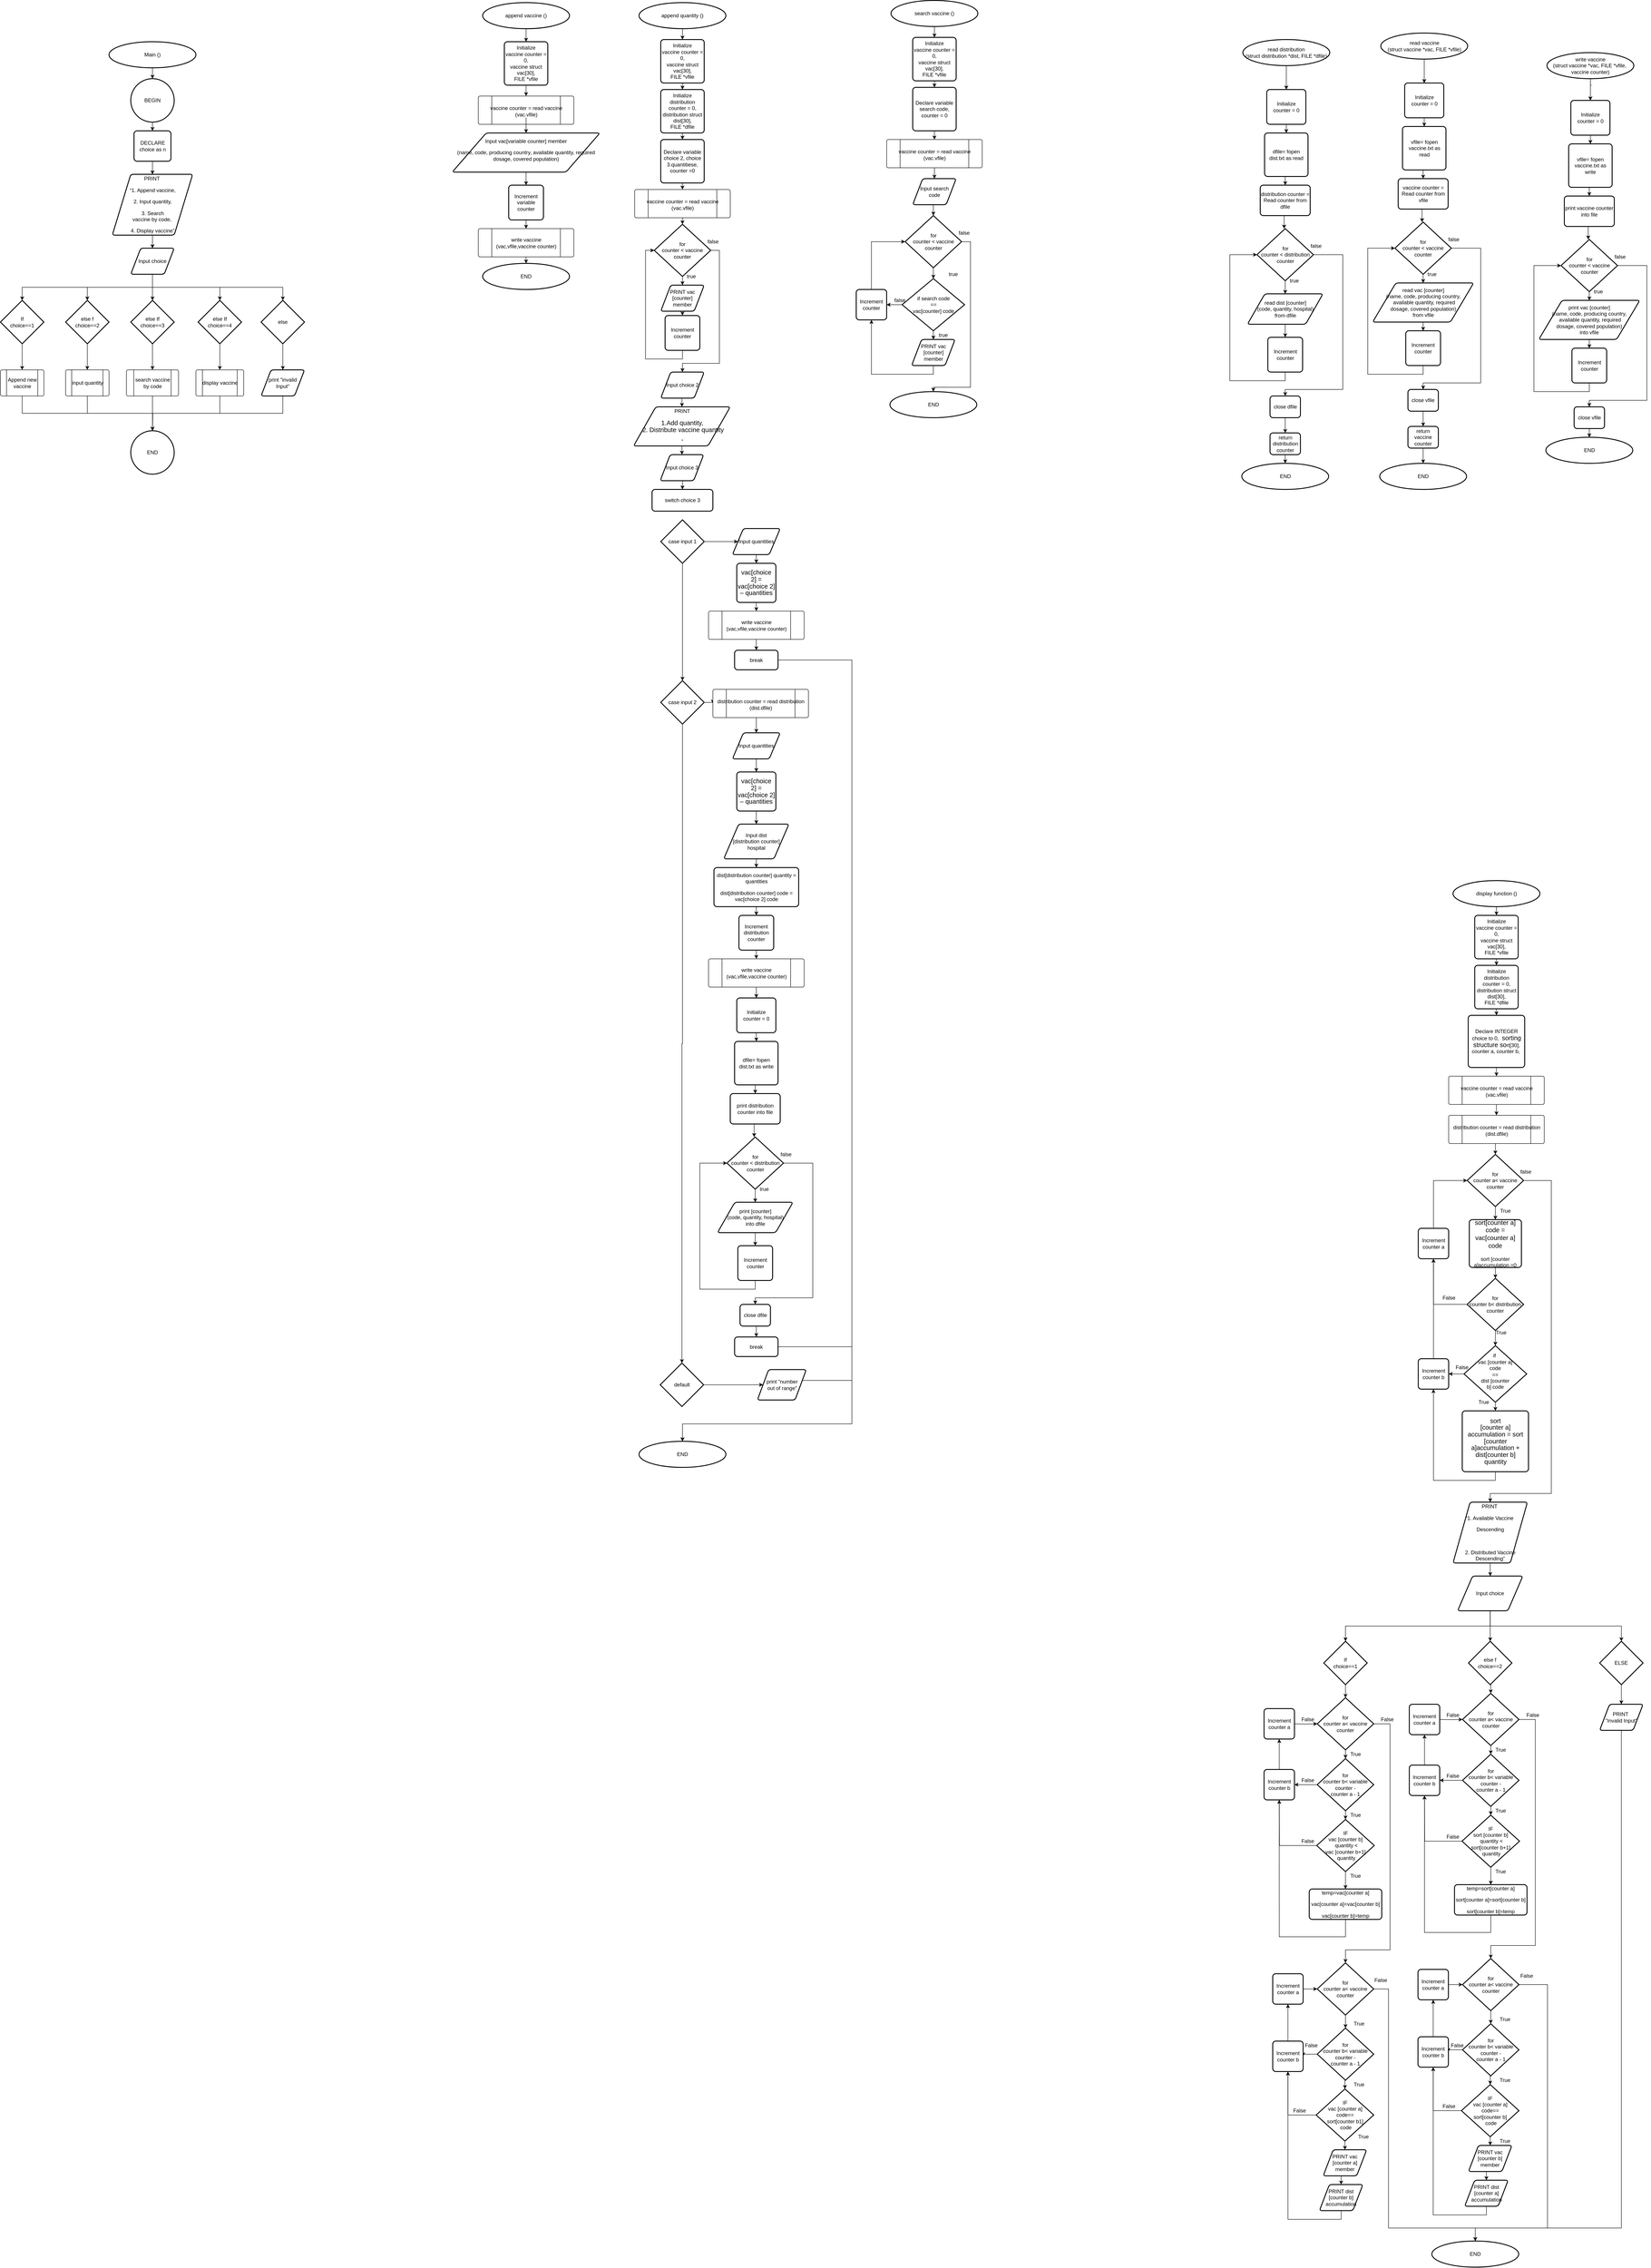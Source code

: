 <mxfile version="14.1.8" type="device"><diagram id="HzcwcWyLYv1OU05D36_O" name="Page-1"><mxGraphModel dx="2374" dy="1174" grid="1" gridSize="10" guides="1" tooltips="1" connect="1" arrows="1" fold="1" page="1" pageScale="1" pageWidth="100000" pageHeight="110000" math="0" shadow="0"><root><mxCell id="0"/><mxCell id="1" parent="0"/><mxCell id="1fzv6KRPs8crpjNVVAI5-4" style="edgeStyle=orthogonalEdgeStyle;rounded=0;orthogonalLoop=1;jettySize=auto;html=1;exitX=0.5;exitY=1;exitDx=0;exitDy=0;exitPerimeter=0;entryX=0.5;entryY=0;entryDx=0;entryDy=0;" parent="1" source="1fzv6KRPs8crpjNVVAI5-2" target="1fzv6KRPs8crpjNVVAI5-3" edge="1"><mxGeometry relative="1" as="geometry"/></mxCell><mxCell id="1fzv6KRPs8crpjNVVAI5-2" value="BEGIN" style="strokeWidth=2;html=1;shape=mxgraph.flowchart.start_2;whiteSpace=wrap;" parent="1" vertex="1"><mxGeometry x="580" y="215" width="100" height="100" as="geometry"/></mxCell><mxCell id="1fzv6KRPs8crpjNVVAI5-15" style="edgeStyle=orthogonalEdgeStyle;rounded=0;orthogonalLoop=1;jettySize=auto;html=1;exitX=0.5;exitY=1;exitDx=0;exitDy=0;" parent="1" source="1fzv6KRPs8crpjNVVAI5-3" target="1fzv6KRPs8crpjNVVAI5-12" edge="1"><mxGeometry relative="1" as="geometry"/></mxCell><mxCell id="1fzv6KRPs8crpjNVVAI5-3" value="DECLARE&lt;br&gt;choice as n" style="rounded=1;whiteSpace=wrap;html=1;absoluteArcSize=1;arcSize=14;strokeWidth=2;" parent="1" vertex="1"><mxGeometry x="587.5" y="335" width="85" height="70" as="geometry"/></mxCell><mxCell id="1fzv6KRPs8crpjNVVAI5-248" style="edgeStyle=orthogonalEdgeStyle;rounded=0;orthogonalLoop=1;jettySize=auto;html=1;exitX=0.5;exitY=1;exitDx=0;exitDy=0;entryX=0.5;entryY=0;entryDx=0;entryDy=0;" parent="1" source="1fzv6KRPs8crpjNVVAI5-7" target="1fzv6KRPs8crpjNVVAI5-10" edge="1"><mxGeometry relative="1" as="geometry"/></mxCell><mxCell id="1fzv6KRPs8crpjNVVAI5-7" value="Initialize&lt;br&gt;counter = 0" style="rounded=1;whiteSpace=wrap;html=1;absoluteArcSize=1;arcSize=14;strokeWidth=2;" parent="1" vertex="1"><mxGeometry x="3512.5" y="225" width="90" height="80" as="geometry"/></mxCell><mxCell id="1fzv6KRPs8crpjNVVAI5-249" style="edgeStyle=orthogonalEdgeStyle;rounded=0;orthogonalLoop=1;jettySize=auto;html=1;exitX=0.5;exitY=1;exitDx=0;exitDy=0;entryX=0.5;entryY=0;entryDx=0;entryDy=0;" parent="1" target="1fzv6KRPs8crpjNVVAI5-11" edge="1"><mxGeometry relative="1" as="geometry"><mxPoint x="3937.5" y="465" as="sourcePoint"/></mxGeometry></mxCell><mxCell id="1fzv6KRPs8crpjNVVAI5-10" value="vfile= fopen vaccine.txt as read" style="rounded=1;whiteSpace=wrap;html=1;absoluteArcSize=1;arcSize=14;strokeWidth=2;" parent="1" vertex="1"><mxGeometry x="3507.5" y="325" width="100" height="100" as="geometry"/></mxCell><mxCell id="1fzv6KRPs8crpjNVVAI5-262" style="edgeStyle=orthogonalEdgeStyle;rounded=0;orthogonalLoop=1;jettySize=auto;html=1;exitX=0.5;exitY=1;exitDx=0;exitDy=0;entryX=0.5;entryY=0;entryDx=0;entryDy=0;entryPerimeter=0;" parent="1" source="1fzv6KRPs8crpjNVVAI5-11" edge="1"><mxGeometry relative="1" as="geometry"><mxPoint x="3935" y="585" as="targetPoint"/></mxGeometry></mxCell><mxCell id="1fzv6KRPs8crpjNVVAI5-11" value="print vaccine counter into file" style="rounded=1;whiteSpace=wrap;html=1;absoluteArcSize=1;arcSize=14;strokeWidth=2;" parent="1" vertex="1"><mxGeometry x="3880" y="485" width="115" height="70" as="geometry"/></mxCell><mxCell id="1fzv6KRPs8crpjNVVAI5-17" style="edgeStyle=orthogonalEdgeStyle;rounded=0;orthogonalLoop=1;jettySize=auto;html=1;exitX=0.5;exitY=1;exitDx=0;exitDy=0;entryX=0.5;entryY=0;entryDx=0;entryDy=0;" parent="1" source="1fzv6KRPs8crpjNVVAI5-12" target="1fzv6KRPs8crpjNVVAI5-16" edge="1"><mxGeometry relative="1" as="geometry"/></mxCell><mxCell id="1fzv6KRPs8crpjNVVAI5-12" value="&lt;p class=&quot;MsoNormal&quot;&gt;PRINT&amp;nbsp;&lt;/p&gt;&lt;p class=&quot;MsoNormal&quot;&gt;“1. Append vaccine,&lt;/p&gt;&lt;p class=&quot;MsoNormal&quot;&gt;&amp;nbsp;2. Input quantity,&amp;nbsp;&lt;/p&gt;&lt;p class=&quot;MsoNormal&quot;&gt;3. Search&lt;br&gt;vaccine by code,&amp;nbsp;&lt;/p&gt;&lt;p class=&quot;MsoNormal&quot;&gt;4. Display vaccine”&lt;/p&gt;" style="shape=parallelogram;html=1;strokeWidth=2;perimeter=parallelogramPerimeter;whiteSpace=wrap;rounded=1;arcSize=12;size=0.23;" parent="1" vertex="1"><mxGeometry x="537.5" y="435" width="185" height="140" as="geometry"/></mxCell><mxCell id="1fzv6KRPs8crpjNVVAI5-23" style="edgeStyle=orthogonalEdgeStyle;rounded=0;orthogonalLoop=1;jettySize=auto;html=1;exitX=0.5;exitY=1;exitDx=0;exitDy=0;" parent="1" source="1fzv6KRPs8crpjNVVAI5-16" target="1fzv6KRPs8crpjNVVAI5-18" edge="1"><mxGeometry relative="1" as="geometry"/></mxCell><mxCell id="1fzv6KRPs8crpjNVVAI5-24" style="edgeStyle=orthogonalEdgeStyle;rounded=0;orthogonalLoop=1;jettySize=auto;html=1;exitX=0.5;exitY=1;exitDx=0;exitDy=0;entryX=0.5;entryY=0;entryDx=0;entryDy=0;entryPerimeter=0;" parent="1" source="1fzv6KRPs8crpjNVVAI5-16" target="1fzv6KRPs8crpjNVVAI5-19" edge="1"><mxGeometry relative="1" as="geometry"/></mxCell><mxCell id="1fzv6KRPs8crpjNVVAI5-25" style="edgeStyle=orthogonalEdgeStyle;rounded=0;orthogonalLoop=1;jettySize=auto;html=1;exitX=0.5;exitY=1;exitDx=0;exitDy=0;entryX=0.5;entryY=0;entryDx=0;entryDy=0;entryPerimeter=0;" parent="1" source="1fzv6KRPs8crpjNVVAI5-16" target="1fzv6KRPs8crpjNVVAI5-21" edge="1"><mxGeometry relative="1" as="geometry"/></mxCell><mxCell id="1fzv6KRPs8crpjNVVAI5-26" style="edgeStyle=orthogonalEdgeStyle;rounded=0;orthogonalLoop=1;jettySize=auto;html=1;exitX=0.5;exitY=1;exitDx=0;exitDy=0;entryX=0.5;entryY=0;entryDx=0;entryDy=0;entryPerimeter=0;" parent="1" source="1fzv6KRPs8crpjNVVAI5-16" target="1fzv6KRPs8crpjNVVAI5-22" edge="1"><mxGeometry relative="1" as="geometry"/></mxCell><mxCell id="1fzv6KRPs8crpjNVVAI5-27" style="edgeStyle=orthogonalEdgeStyle;rounded=0;orthogonalLoop=1;jettySize=auto;html=1;exitX=0.5;exitY=1;exitDx=0;exitDy=0;entryX=0.5;entryY=0;entryDx=0;entryDy=0;entryPerimeter=0;" parent="1" source="1fzv6KRPs8crpjNVVAI5-16" target="1fzv6KRPs8crpjNVVAI5-20" edge="1"><mxGeometry relative="1" as="geometry"/></mxCell><mxCell id="1fzv6KRPs8crpjNVVAI5-16" value="Input choice" style="shape=parallelogram;html=1;strokeWidth=2;perimeter=parallelogramPerimeter;whiteSpace=wrap;rounded=1;arcSize=12;size=0.23;" parent="1" vertex="1"><mxGeometry x="580" y="605" width="100" height="60" as="geometry"/></mxCell><mxCell id="1fzv6KRPs8crpjNVVAI5-42" style="edgeStyle=orthogonalEdgeStyle;rounded=0;orthogonalLoop=1;jettySize=auto;html=1;exitX=0.5;exitY=1;exitDx=0;exitDy=0;exitPerimeter=0;entryX=0.5;entryY=0;entryDx=0;entryDy=0;" parent="1" source="1fzv6KRPs8crpjNVVAI5-18" target="1fzv6KRPs8crpjNVVAI5-30" edge="1"><mxGeometry relative="1" as="geometry"/></mxCell><mxCell id="1fzv6KRPs8crpjNVVAI5-18" value="If&lt;br&gt;choice==1" style="strokeWidth=2;html=1;shape=mxgraph.flowchart.decision;whiteSpace=wrap;" parent="1" vertex="1"><mxGeometry x="280" y="725" width="100" height="100" as="geometry"/></mxCell><mxCell id="1fzv6KRPs8crpjNVVAI5-43" style="edgeStyle=orthogonalEdgeStyle;rounded=0;orthogonalLoop=1;jettySize=auto;html=1;exitX=0.5;exitY=1;exitDx=0;exitDy=0;exitPerimeter=0;entryX=0.5;entryY=0;entryDx=0;entryDy=0;" parent="1" source="1fzv6KRPs8crpjNVVAI5-19" target="1fzv6KRPs8crpjNVVAI5-31" edge="1"><mxGeometry relative="1" as="geometry"/></mxCell><mxCell id="1fzv6KRPs8crpjNVVAI5-19" value="else f&lt;br&gt;choice==2" style="strokeWidth=2;html=1;shape=mxgraph.flowchart.decision;whiteSpace=wrap;" parent="1" vertex="1"><mxGeometry x="430" y="725" width="100" height="100" as="geometry"/></mxCell><mxCell id="1fzv6KRPs8crpjNVVAI5-29" style="edgeStyle=orthogonalEdgeStyle;rounded=0;orthogonalLoop=1;jettySize=auto;html=1;exitX=0.5;exitY=1;exitDx=0;exitDy=0;exitPerimeter=0;entryX=0.5;entryY=0;entryDx=0;entryDy=0;" parent="1" source="1fzv6KRPs8crpjNVVAI5-20" target="1fzv6KRPs8crpjNVVAI5-28" edge="1"><mxGeometry relative="1" as="geometry"/></mxCell><mxCell id="1fzv6KRPs8crpjNVVAI5-20" value="else" style="strokeWidth=2;html=1;shape=mxgraph.flowchart.decision;whiteSpace=wrap;" parent="1" vertex="1"><mxGeometry x="880" y="725" width="100" height="100" as="geometry"/></mxCell><mxCell id="1fzv6KRPs8crpjNVVAI5-44" style="edgeStyle=orthogonalEdgeStyle;rounded=0;orthogonalLoop=1;jettySize=auto;html=1;exitX=0.5;exitY=1;exitDx=0;exitDy=0;exitPerimeter=0;entryX=0.5;entryY=0;entryDx=0;entryDy=0;" parent="1" source="1fzv6KRPs8crpjNVVAI5-21" target="1fzv6KRPs8crpjNVVAI5-32" edge="1"><mxGeometry relative="1" as="geometry"/></mxCell><mxCell id="1fzv6KRPs8crpjNVVAI5-21" value="else If&lt;br&gt;choice==3" style="strokeWidth=2;html=1;shape=mxgraph.flowchart.decision;whiteSpace=wrap;" parent="1" vertex="1"><mxGeometry x="580" y="725" width="100" height="100" as="geometry"/></mxCell><mxCell id="1fzv6KRPs8crpjNVVAI5-45" style="edgeStyle=orthogonalEdgeStyle;rounded=0;orthogonalLoop=1;jettySize=auto;html=1;exitX=0.5;exitY=1;exitDx=0;exitDy=0;exitPerimeter=0;" parent="1" source="1fzv6KRPs8crpjNVVAI5-22" target="1fzv6KRPs8crpjNVVAI5-33" edge="1"><mxGeometry relative="1" as="geometry"/></mxCell><mxCell id="1fzv6KRPs8crpjNVVAI5-22" value="else If&lt;br&gt;choice==4" style="strokeWidth=2;html=1;shape=mxgraph.flowchart.decision;whiteSpace=wrap;" parent="1" vertex="1"><mxGeometry x="735" y="725" width="100" height="100" as="geometry"/></mxCell><mxCell id="1fzv6KRPs8crpjNVVAI5-52" style="edgeStyle=orthogonalEdgeStyle;rounded=0;orthogonalLoop=1;jettySize=auto;html=1;exitX=0.5;exitY=1;exitDx=0;exitDy=0;entryX=0.5;entryY=0;entryDx=0;entryDy=0;entryPerimeter=0;" parent="1" source="1fzv6KRPs8crpjNVVAI5-28" target="1fzv6KRPs8crpjNVVAI5-46" edge="1"><mxGeometry relative="1" as="geometry"/></mxCell><mxCell id="1fzv6KRPs8crpjNVVAI5-28" value="print &quot;invalid Input&quot;" style="shape=parallelogram;html=1;strokeWidth=2;perimeter=parallelogramPerimeter;whiteSpace=wrap;rounded=1;arcSize=12;size=0.23;" parent="1" vertex="1"><mxGeometry x="880" y="885" width="100" height="60" as="geometry"/></mxCell><mxCell id="1fzv6KRPs8crpjNVVAI5-38" value="" style="group" parent="1" vertex="1" connectable="0"><mxGeometry x="730" y="885" width="110" height="60" as="geometry"/></mxCell><mxCell id="1fzv6KRPs8crpjNVVAI5-33" value="" style="verticalLabelPosition=bottom;verticalAlign=top;html=1;shape=process;whiteSpace=wrap;rounded=1;size=0.14;arcSize=6;" parent="1fzv6KRPs8crpjNVVAI5-38" vertex="1"><mxGeometry width="110" height="60" as="geometry"/></mxCell><mxCell id="1fzv6KRPs8crpjNVVAI5-37" value="display vaccine" style="text;html=1;align=center;verticalAlign=middle;resizable=0;points=[];autosize=1;" parent="1fzv6KRPs8crpjNVVAI5-38" vertex="1"><mxGeometry x="5" y="20" width="100" height="20" as="geometry"/></mxCell><mxCell id="1fzv6KRPs8crpjNVVAI5-39" value="" style="group" parent="1" vertex="1" connectable="0"><mxGeometry x="570" y="885" width="120" height="60" as="geometry"/></mxCell><mxCell id="1fzv6KRPs8crpjNVVAI5-32" value="" style="verticalLabelPosition=bottom;verticalAlign=top;html=1;shape=process;whiteSpace=wrap;rounded=1;size=0.14;arcSize=6;" parent="1fzv6KRPs8crpjNVVAI5-39" vertex="1"><mxGeometry width="120" height="60" as="geometry"/></mxCell><mxCell id="1fzv6KRPs8crpjNVVAI5-36" value="search vaccine&lt;br&gt;by code" style="text;html=1;align=center;verticalAlign=middle;resizable=0;points=[];autosize=1;" parent="1fzv6KRPs8crpjNVVAI5-39" vertex="1"><mxGeometry x="10" y="15" width="100" height="30" as="geometry"/></mxCell><mxCell id="1fzv6KRPs8crpjNVVAI5-40" value="" style="group" parent="1" vertex="1" connectable="0"><mxGeometry x="430" y="885" width="100" height="60" as="geometry"/></mxCell><mxCell id="1fzv6KRPs8crpjNVVAI5-31" value="" style="verticalLabelPosition=bottom;verticalAlign=top;html=1;shape=process;whiteSpace=wrap;rounded=1;size=0.14;arcSize=6;" parent="1fzv6KRPs8crpjNVVAI5-40" vertex="1"><mxGeometry width="100" height="60" as="geometry"/></mxCell><mxCell id="1fzv6KRPs8crpjNVVAI5-35" value="input quantity" style="text;html=1;align=center;verticalAlign=middle;resizable=0;points=[];autosize=1;" parent="1fzv6KRPs8crpjNVVAI5-40" vertex="1"><mxGeometry x="5" y="20" width="90" height="20" as="geometry"/></mxCell><mxCell id="1fzv6KRPs8crpjNVVAI5-41" value="" style="group" parent="1" vertex="1" connectable="0"><mxGeometry x="280" y="885" width="100" height="60" as="geometry"/></mxCell><mxCell id="1fzv6KRPs8crpjNVVAI5-30" value="" style="verticalLabelPosition=bottom;verticalAlign=top;html=1;shape=process;whiteSpace=wrap;rounded=1;size=0.14;arcSize=6;" parent="1fzv6KRPs8crpjNVVAI5-41" vertex="1"><mxGeometry width="100" height="60" as="geometry"/></mxCell><mxCell id="1fzv6KRPs8crpjNVVAI5-34" value="Append new&lt;br&gt;vaccine" style="text;html=1;align=center;verticalAlign=middle;resizable=0;points=[];autosize=1;" parent="1fzv6KRPs8crpjNVVAI5-41" vertex="1"><mxGeometry x="10" y="15" width="80" height="30" as="geometry"/></mxCell><mxCell id="1fzv6KRPs8crpjNVVAI5-46" value="END" style="strokeWidth=2;html=1;shape=mxgraph.flowchart.start_2;whiteSpace=wrap;" parent="1" vertex="1"><mxGeometry x="580" y="1025" width="100" height="100" as="geometry"/></mxCell><mxCell id="1fzv6KRPs8crpjNVVAI5-47" style="edgeStyle=orthogonalEdgeStyle;rounded=0;orthogonalLoop=1;jettySize=auto;html=1;exitX=0.5;exitY=1;exitDx=0;exitDy=0;" parent="1" source="1fzv6KRPs8crpjNVVAI5-30" target="1fzv6KRPs8crpjNVVAI5-46" edge="1"><mxGeometry relative="1" as="geometry"/></mxCell><mxCell id="1fzv6KRPs8crpjNVVAI5-48" style="edgeStyle=orthogonalEdgeStyle;rounded=0;orthogonalLoop=1;jettySize=auto;html=1;exitX=0.5;exitY=1;exitDx=0;exitDy=0;" parent="1" source="1fzv6KRPs8crpjNVVAI5-31" edge="1"><mxGeometry relative="1" as="geometry"><mxPoint x="630" y="1025" as="targetPoint"/></mxGeometry></mxCell><mxCell id="1fzv6KRPs8crpjNVVAI5-49" style="edgeStyle=orthogonalEdgeStyle;rounded=0;orthogonalLoop=1;jettySize=auto;html=1;exitX=0.5;exitY=1;exitDx=0;exitDy=0;" parent="1" source="1fzv6KRPs8crpjNVVAI5-32" edge="1"><mxGeometry relative="1" as="geometry"><mxPoint x="630" y="1025" as="targetPoint"/></mxGeometry></mxCell><mxCell id="1fzv6KRPs8crpjNVVAI5-51" style="edgeStyle=orthogonalEdgeStyle;rounded=0;orthogonalLoop=1;jettySize=auto;html=1;exitX=0.5;exitY=1;exitDx=0;exitDy=0;" parent="1" source="1fzv6KRPs8crpjNVVAI5-33" edge="1"><mxGeometry relative="1" as="geometry"><mxPoint x="630" y="1025" as="targetPoint"/></mxGeometry></mxCell><mxCell id="1fzv6KRPs8crpjNVVAI5-56" value="" style="edgeStyle=orthogonalEdgeStyle;rounded=0;orthogonalLoop=1;jettySize=auto;html=1;" parent="1" source="1fzv6KRPs8crpjNVVAI5-53" target="1fzv6KRPs8crpjNVVAI5-54" edge="1"><mxGeometry relative="1" as="geometry"/></mxCell><mxCell id="1fzv6KRPs8crpjNVVAI5-53" value="append vaccine ()" style="strokeWidth=2;html=1;shape=mxgraph.flowchart.start_1;whiteSpace=wrap;" parent="1" vertex="1"><mxGeometry x="1390" y="40" width="200" height="60" as="geometry"/></mxCell><mxCell id="1fzv6KRPs8crpjNVVAI5-54" value="Initialize &lt;br&gt;vaccine counter = 0,&lt;br&gt;vaccine struct vac[30],&lt;br&gt;FILE *vfile" style="rounded=1;whiteSpace=wrap;html=1;absoluteArcSize=1;arcSize=14;strokeWidth=2;" parent="1" vertex="1"><mxGeometry x="1440" y="130" width="100" height="100" as="geometry"/></mxCell><mxCell id="1fzv6KRPs8crpjNVVAI5-63" style="edgeStyle=orthogonalEdgeStyle;rounded=0;orthogonalLoop=1;jettySize=auto;html=1;exitX=0.5;exitY=1;exitDx=0;exitDy=0;entryX=0.5;entryY=0;entryDx=0;entryDy=0;" parent="1" source="1fzv6KRPs8crpjNVVAI5-60" target="1fzv6KRPs8crpjNVVAI5-62" edge="1"><mxGeometry relative="1" as="geometry"/></mxCell><mxCell id="1fzv6KRPs8crpjNVVAI5-60" value="Input vac[variable counter] member&lt;br&gt;&lt;p class=&quot;MsoNormal&quot;&gt;(name, code, producing country, available quantity, required&lt;br/&gt;dosage, covered population)&lt;/p&gt;" style="shape=parallelogram;html=1;strokeWidth=2;perimeter=parallelogramPerimeter;whiteSpace=wrap;rounded=1;arcSize=12;size=0.23;" parent="1" vertex="1"><mxGeometry x="1320" y="340" width="340" height="90" as="geometry"/></mxCell><mxCell id="1fzv6KRPs8crpjNVVAI5-66" style="edgeStyle=orthogonalEdgeStyle;rounded=0;orthogonalLoop=1;jettySize=auto;html=1;exitX=0.5;exitY=1;exitDx=0;exitDy=0;entryX=0.5;entryY=0;entryDx=0;entryDy=0;" parent="1" source="1fzv6KRPs8crpjNVVAI5-62" target="1fzv6KRPs8crpjNVVAI5-64" edge="1"><mxGeometry relative="1" as="geometry"/></mxCell><mxCell id="1fzv6KRPs8crpjNVVAI5-62" value="Increment&lt;br&gt;variable counter" style="rounded=1;whiteSpace=wrap;html=1;absoluteArcSize=1;arcSize=14;strokeWidth=2;" parent="1" vertex="1"><mxGeometry x="1450" y="460" width="80" height="80" as="geometry"/></mxCell><mxCell id="1fzv6KRPs8crpjNVVAI5-67" value="END" style="strokeWidth=2;html=1;shape=mxgraph.flowchart.start_1;whiteSpace=wrap;" parent="1" vertex="1"><mxGeometry x="1390" y="640" width="200" height="60" as="geometry"/></mxCell><mxCell id="1fzv6KRPs8crpjNVVAI5-73" value="" style="edgeStyle=orthogonalEdgeStyle;rounded=0;orthogonalLoop=1;jettySize=auto;html=1;" parent="1" source="1fzv6KRPs8crpjNVVAI5-69" target="1fzv6KRPs8crpjNVVAI5-70" edge="1"><mxGeometry relative="1" as="geometry"/></mxCell><mxCell id="1fzv6KRPs8crpjNVVAI5-69" value="append quantity ()" style="strokeWidth=2;html=1;shape=mxgraph.flowchart.start_1;whiteSpace=wrap;" parent="1" vertex="1"><mxGeometry x="1750" y="40" width="200" height="60" as="geometry"/></mxCell><mxCell id="1fzv6KRPs8crpjNVVAI5-74" style="edgeStyle=orthogonalEdgeStyle;rounded=0;orthogonalLoop=1;jettySize=auto;html=1;exitX=0.5;exitY=1;exitDx=0;exitDy=0;entryX=0.5;entryY=0;entryDx=0;entryDy=0;" parent="1" source="1fzv6KRPs8crpjNVVAI5-70" target="1fzv6KRPs8crpjNVVAI5-71" edge="1"><mxGeometry relative="1" as="geometry"/></mxCell><mxCell id="1fzv6KRPs8crpjNVVAI5-70" value="Initialize &lt;br&gt;vaccine counter = 0,&lt;br&gt;vaccine struct vac[30],&lt;br&gt;FILE *vfile" style="rounded=1;whiteSpace=wrap;html=1;absoluteArcSize=1;arcSize=14;strokeWidth=2;" parent="1" vertex="1"><mxGeometry x="1800" y="125" width="100" height="100" as="geometry"/></mxCell><mxCell id="1fzv6KRPs8crpjNVVAI5-75" style="edgeStyle=orthogonalEdgeStyle;rounded=0;orthogonalLoop=1;jettySize=auto;html=1;exitX=0.5;exitY=1;exitDx=0;exitDy=0;entryX=0.5;entryY=0;entryDx=0;entryDy=0;" parent="1" source="1fzv6KRPs8crpjNVVAI5-71" target="1fzv6KRPs8crpjNVVAI5-72" edge="1"><mxGeometry relative="1" as="geometry"/></mxCell><mxCell id="1fzv6KRPs8crpjNVVAI5-71" value="Initialize &lt;br&gt;distribution counter = 0,&lt;br&gt;distribution struct dist[30],&lt;br&gt;FILE *dfile" style="rounded=1;whiteSpace=wrap;html=1;absoluteArcSize=1;arcSize=14;strokeWidth=2;" parent="1" vertex="1"><mxGeometry x="1800" y="240" width="100" height="100" as="geometry"/></mxCell><mxCell id="1fzv6KRPs8crpjNVVAI5-80" style="edgeStyle=orthogonalEdgeStyle;rounded=0;orthogonalLoop=1;jettySize=auto;html=1;exitX=0.5;exitY=1;exitDx=0;exitDy=0;" parent="1" source="1fzv6KRPs8crpjNVVAI5-72" edge="1"><mxGeometry relative="1" as="geometry"><mxPoint x="1850" y="470" as="targetPoint"/></mxGeometry></mxCell><mxCell id="1fzv6KRPs8crpjNVVAI5-72" value="Declare variable choice 2, choice 3.quantitiese, counter =0" style="rounded=1;whiteSpace=wrap;html=1;absoluteArcSize=1;arcSize=14;strokeWidth=2;" parent="1" vertex="1"><mxGeometry x="1800" y="355" width="100" height="100" as="geometry"/></mxCell><mxCell id="1fzv6KRPs8crpjNVVAI5-78" value="" style="group" parent="1" vertex="1" connectable="0"><mxGeometry x="1740" y="470" width="220" height="65" as="geometry"/></mxCell><mxCell id="1fzv6KRPs8crpjNVVAI5-76" value="" style="verticalLabelPosition=bottom;verticalAlign=top;html=1;shape=process;whiteSpace=wrap;rounded=1;size=0.14;arcSize=6;" parent="1fzv6KRPs8crpjNVVAI5-78" vertex="1"><mxGeometry width="220" height="65" as="geometry"/></mxCell><mxCell id="1fzv6KRPs8crpjNVVAI5-77" value="&lt;span&gt;vaccine counter = read vaccine&lt;/span&gt;&lt;br&gt;&lt;span&gt;(vac.vfile)&lt;/span&gt;" style="text;html=1;align=center;verticalAlign=middle;resizable=0;points=[];autosize=1;" parent="1fzv6KRPs8crpjNVVAI5-78" vertex="1"><mxGeometry x="20" y="20" width="180" height="30" as="geometry"/></mxCell><mxCell id="1fzv6KRPs8crpjNVVAI5-79" value="" style="group" parent="1" vertex="1" connectable="0"><mxGeometry x="1380" y="255" width="220" height="65" as="geometry"/></mxCell><mxCell id="1fzv6KRPs8crpjNVVAI5-57" value="" style="verticalLabelPosition=bottom;verticalAlign=top;html=1;shape=process;whiteSpace=wrap;rounded=1;size=0.14;arcSize=6;" parent="1fzv6KRPs8crpjNVVAI5-79" vertex="1"><mxGeometry width="220" height="65" as="geometry"/></mxCell><mxCell id="1fzv6KRPs8crpjNVVAI5-58" value="&lt;span&gt;vaccine counter = read vaccine&lt;/span&gt;&lt;br&gt;&lt;span&gt;(vac.vfile)&lt;/span&gt;" style="text;html=1;align=center;verticalAlign=middle;resizable=0;points=[];autosize=1;" parent="1fzv6KRPs8crpjNVVAI5-79" vertex="1"><mxGeometry x="20" y="20" width="180" height="30" as="geometry"/></mxCell><mxCell id="1fzv6KRPs8crpjNVVAI5-59" style="edgeStyle=orthogonalEdgeStyle;rounded=0;orthogonalLoop=1;jettySize=auto;html=1;exitX=0.5;exitY=1;exitDx=0;exitDy=0;entryX=0.5;entryY=0;entryDx=0;entryDy=0;" parent="1" source="1fzv6KRPs8crpjNVVAI5-54" target="1fzv6KRPs8crpjNVVAI5-57" edge="1"><mxGeometry relative="1" as="geometry"/></mxCell><mxCell id="1fzv6KRPs8crpjNVVAI5-61" value="" style="edgeStyle=orthogonalEdgeStyle;rounded=0;orthogonalLoop=1;jettySize=auto;html=1;" parent="1" source="1fzv6KRPs8crpjNVVAI5-58" target="1fzv6KRPs8crpjNVVAI5-60" edge="1"><mxGeometry relative="1" as="geometry"/></mxCell><mxCell id="1fzv6KRPs8crpjNVVAI5-85" style="edgeStyle=orthogonalEdgeStyle;rounded=0;orthogonalLoop=1;jettySize=auto;html=1;exitX=0.5;exitY=1;exitDx=0;exitDy=0;exitPerimeter=0;entryX=0.5;entryY=0;entryDx=0;entryDy=0;" parent="1" source="1fzv6KRPs8crpjNVVAI5-81" target="1fzv6KRPs8crpjNVVAI5-82" edge="1"><mxGeometry relative="1" as="geometry"/></mxCell><mxCell id="1fzv6KRPs8crpjNVVAI5-90" style="edgeStyle=orthogonalEdgeStyle;rounded=0;orthogonalLoop=1;jettySize=auto;html=1;exitX=1;exitY=0.5;exitDx=0;exitDy=0;exitPerimeter=0;" parent="1" source="1fzv6KRPs8crpjNVVAI5-81" target="1fzv6KRPs8crpjNVVAI5-89" edge="1"><mxGeometry relative="1" as="geometry"><Array as="points"><mxPoint x="1935" y="610"/><mxPoint x="1935" y="870"/><mxPoint x="1850" y="870"/></Array></mxGeometry></mxCell><mxCell id="1fzv6KRPs8crpjNVVAI5-81" value="for &lt;br&gt;counter &amp;lt; vaccine counter" style="strokeWidth=2;html=1;shape=mxgraph.flowchart.decision;whiteSpace=wrap;" parent="1" vertex="1"><mxGeometry x="1785" y="550" width="130" height="120" as="geometry"/></mxCell><mxCell id="1fzv6KRPs8crpjNVVAI5-86" style="edgeStyle=orthogonalEdgeStyle;rounded=0;orthogonalLoop=1;jettySize=auto;html=1;exitX=0.5;exitY=1;exitDx=0;exitDy=0;entryX=0.5;entryY=0;entryDx=0;entryDy=0;" parent="1" source="1fzv6KRPs8crpjNVVAI5-82" target="1fzv6KRPs8crpjNVVAI5-83" edge="1"><mxGeometry relative="1" as="geometry"/></mxCell><mxCell id="1fzv6KRPs8crpjNVVAI5-82" value="PRINT vac [counter] &lt;br&gt;member" style="shape=parallelogram;html=1;strokeWidth=2;perimeter=parallelogramPerimeter;whiteSpace=wrap;rounded=1;arcSize=12;size=0.23;" parent="1" vertex="1"><mxGeometry x="1800" y="690" width="100" height="60" as="geometry"/></mxCell><mxCell id="1fzv6KRPs8crpjNVVAI5-84" style="edgeStyle=orthogonalEdgeStyle;rounded=0;orthogonalLoop=1;jettySize=auto;html=1;exitX=0.5;exitY=1;exitDx=0;exitDy=0;entryX=0;entryY=0.5;entryDx=0;entryDy=0;entryPerimeter=0;" parent="1" source="1fzv6KRPs8crpjNVVAI5-83" target="1fzv6KRPs8crpjNVVAI5-81" edge="1"><mxGeometry relative="1" as="geometry"/></mxCell><mxCell id="1fzv6KRPs8crpjNVVAI5-83" value="Increment&lt;br&gt;counter" style="rounded=1;whiteSpace=wrap;html=1;absoluteArcSize=1;arcSize=14;strokeWidth=2;" parent="1" vertex="1"><mxGeometry x="1810" y="760" width="80" height="80" as="geometry"/></mxCell><mxCell id="1fzv6KRPs8crpjNVVAI5-87" value="true" style="text;html=1;align=center;verticalAlign=middle;resizable=0;points=[];autosize=1;" parent="1" vertex="1"><mxGeometry x="1850" y="660" width="40" height="20" as="geometry"/></mxCell><mxCell id="1fzv6KRPs8crpjNVVAI5-95" style="edgeStyle=orthogonalEdgeStyle;rounded=0;orthogonalLoop=1;jettySize=auto;html=1;exitX=0.5;exitY=1;exitDx=0;exitDy=0;entryX=0.5;entryY=0;entryDx=0;entryDy=0;" parent="1" source="1fzv6KRPs8crpjNVVAI5-89" target="1fzv6KRPs8crpjNVVAI5-93" edge="1"><mxGeometry relative="1" as="geometry"/></mxCell><mxCell id="1fzv6KRPs8crpjNVVAI5-89" value="Input choice 2" style="shape=parallelogram;html=1;strokeWidth=2;perimeter=parallelogramPerimeter;whiteSpace=wrap;rounded=1;arcSize=12;size=0.23;" parent="1" vertex="1"><mxGeometry x="1800" y="890" width="100" height="60" as="geometry"/></mxCell><mxCell id="1fzv6KRPs8crpjNVVAI5-91" value="false" style="text;html=1;align=center;verticalAlign=middle;resizable=0;points=[];autosize=1;" parent="1" vertex="1"><mxGeometry x="1900" y="580" width="40" height="20" as="geometry"/></mxCell><mxCell id="1fzv6KRPs8crpjNVVAI5-92" style="edgeStyle=orthogonalEdgeStyle;rounded=0;orthogonalLoop=1;jettySize=auto;html=1;exitX=0.5;exitY=1;exitDx=0;exitDy=0;entryX=0.5;entryY=0;entryDx=0;entryDy=0;entryPerimeter=0;" parent="1" source="1fzv6KRPs8crpjNVVAI5-76" target="1fzv6KRPs8crpjNVVAI5-81" edge="1"><mxGeometry relative="1" as="geometry"/></mxCell><mxCell id="1fzv6KRPs8crpjNVVAI5-97" style="edgeStyle=orthogonalEdgeStyle;rounded=0;orthogonalLoop=1;jettySize=auto;html=1;exitX=0.5;exitY=1;exitDx=0;exitDy=0;entryX=0.5;entryY=0;entryDx=0;entryDy=0;" parent="1" source="1fzv6KRPs8crpjNVVAI5-93" target="1fzv6KRPs8crpjNVVAI5-96" edge="1"><mxGeometry relative="1" as="geometry"/></mxCell><mxCell id="1fzv6KRPs8crpjNVVAI5-93" value="&lt;p class=&quot;MsoNormal&quot;&gt;PRINT&lt;/p&gt;&lt;span style=&quot;font-size: 11.0pt ; line-height: 107% ; font-family: &amp;#34;calibri&amp;#34; , sans-serif&quot;&gt;1.Add quantity,&lt;br&gt;&amp;nbsp;2. Distribute vaccine quantity&lt;/span&gt;&lt;p class=&quot;MsoNormal&quot;&gt;”&lt;/p&gt;" style="shape=parallelogram;html=1;strokeWidth=2;perimeter=parallelogramPerimeter;whiteSpace=wrap;rounded=1;arcSize=12;size=0.23;" parent="1" vertex="1"><mxGeometry x="1737.5" y="970" width="222.5" height="90" as="geometry"/></mxCell><mxCell id="1fzv6KRPs8crpjNVVAI5-100" style="edgeStyle=orthogonalEdgeStyle;rounded=0;orthogonalLoop=1;jettySize=auto;html=1;exitX=0.5;exitY=1;exitDx=0;exitDy=0;entryX=0.5;entryY=0;entryDx=0;entryDy=0;" parent="1" source="1fzv6KRPs8crpjNVVAI5-96" target="1fzv6KRPs8crpjNVVAI5-99" edge="1"><mxGeometry relative="1" as="geometry"/></mxCell><mxCell id="1fzv6KRPs8crpjNVVAI5-96" value="Input choice 3" style="shape=parallelogram;html=1;strokeWidth=2;perimeter=parallelogramPerimeter;whiteSpace=wrap;rounded=1;arcSize=12;size=0.23;" parent="1" vertex="1"><mxGeometry x="1798.75" y="1080" width="100" height="60" as="geometry"/></mxCell><mxCell id="1fzv6KRPs8crpjNVVAI5-99" value="switch choice 3" style="rounded=1;whiteSpace=wrap;html=1;absoluteArcSize=1;arcSize=14;strokeWidth=2;" parent="1" vertex="1"><mxGeometry x="1780" y="1160" width="140" height="50" as="geometry"/></mxCell><mxCell id="1fzv6KRPs8crpjNVVAI5-113" style="edgeStyle=orthogonalEdgeStyle;rounded=0;orthogonalLoop=1;jettySize=auto;html=1;exitX=0.5;exitY=1;exitDx=0;exitDy=0;exitPerimeter=0;entryX=0.5;entryY=0;entryDx=0;entryDy=0;entryPerimeter=0;" parent="1" source="1fzv6KRPs8crpjNVVAI5-101" target="1fzv6KRPs8crpjNVVAI5-102" edge="1"><mxGeometry relative="1" as="geometry"/></mxCell><mxCell id="1fzv6KRPs8crpjNVVAI5-118" style="edgeStyle=orthogonalEdgeStyle;rounded=0;orthogonalLoop=1;jettySize=auto;html=1;exitX=1;exitY=0.5;exitDx=0;exitDy=0;exitPerimeter=0;entryX=0;entryY=0.5;entryDx=0;entryDy=0;" parent="1" source="1fzv6KRPs8crpjNVVAI5-101" target="1fzv6KRPs8crpjNVVAI5-103" edge="1"><mxGeometry relative="1" as="geometry"/></mxCell><mxCell id="1fzv6KRPs8crpjNVVAI5-101" value="case input 1" style="strokeWidth=2;html=1;shape=mxgraph.flowchart.decision;whiteSpace=wrap;" parent="1" vertex="1"><mxGeometry x="1800" y="1230" width="100" height="100" as="geometry"/></mxCell><mxCell id="1fzv6KRPs8crpjNVVAI5-120" style="edgeStyle=orthogonalEdgeStyle;rounded=0;orthogonalLoop=1;jettySize=auto;html=1;exitX=1;exitY=0.5;exitDx=0;exitDy=0;exitPerimeter=0;entryX=0;entryY=0.5;entryDx=0;entryDy=0;" parent="1" source="1fzv6KRPs8crpjNVVAI5-102" target="1fzv6KRPs8crpjNVVAI5-115" edge="1"><mxGeometry relative="1" as="geometry"/></mxCell><mxCell id="1fzv6KRPs8crpjNVVAI5-349" style="edgeStyle=orthogonalEdgeStyle;rounded=0;orthogonalLoop=1;jettySize=auto;html=1;exitX=0.5;exitY=1;exitDx=0;exitDy=0;exitPerimeter=0;entryX=0.5;entryY=0;entryDx=0;entryDy=0;entryPerimeter=0;" parent="1" source="1fzv6KRPs8crpjNVVAI5-102" target="1fzv6KRPs8crpjNVVAI5-346" edge="1"><mxGeometry relative="1" as="geometry"/></mxCell><mxCell id="1fzv6KRPs8crpjNVVAI5-102" value="case input 2" style="strokeWidth=2;html=1;shape=mxgraph.flowchart.decision;whiteSpace=wrap;" parent="1" vertex="1"><mxGeometry x="1800" y="1600" width="100" height="100" as="geometry"/></mxCell><mxCell id="1fzv6KRPs8crpjNVVAI5-106" style="edgeStyle=orthogonalEdgeStyle;rounded=0;orthogonalLoop=1;jettySize=auto;html=1;exitX=0.5;exitY=1;exitDx=0;exitDy=0;entryX=0.5;entryY=0;entryDx=0;entryDy=0;" parent="1" source="1fzv6KRPs8crpjNVVAI5-103" target="1fzv6KRPs8crpjNVVAI5-104" edge="1"><mxGeometry relative="1" as="geometry"/></mxCell><mxCell id="1fzv6KRPs8crpjNVVAI5-103" value="Input quantities" style="shape=parallelogram;html=1;strokeWidth=2;perimeter=parallelogramPerimeter;whiteSpace=wrap;rounded=1;arcSize=12;size=0.23;" parent="1" vertex="1"><mxGeometry x="1965" y="1250" width="110" height="60" as="geometry"/></mxCell><mxCell id="1fzv6KRPs8crpjNVVAI5-111" style="edgeStyle=orthogonalEdgeStyle;rounded=0;orthogonalLoop=1;jettySize=auto;html=1;exitX=0.5;exitY=1;exitDx=0;exitDy=0;entryX=0.5;entryY=0;entryDx=0;entryDy=0;" parent="1" source="1fzv6KRPs8crpjNVVAI5-104" target="1fzv6KRPs8crpjNVVAI5-109" edge="1"><mxGeometry relative="1" as="geometry"><mxPoint x="2025" y="1440" as="targetPoint"/></mxGeometry></mxCell><mxCell id="1fzv6KRPs8crpjNVVAI5-104" value="&lt;span style=&quot;font-size: 11.0pt ; line-height: 107% ; font-family: &amp;#34;calibri&amp;#34; , sans-serif&quot;&gt;vac[choice&lt;br&gt;2] = &lt;br&gt;vac[choice 2] – quantities&lt;/span&gt;" style="rounded=1;whiteSpace=wrap;html=1;absoluteArcSize=1;arcSize=14;strokeWidth=2;" parent="1" vertex="1"><mxGeometry x="1975" y="1330" width="90" height="90" as="geometry"/></mxCell><mxCell id="1fzv6KRPs8crpjNVVAI5-107" value="" style="group" parent="1" vertex="1" connectable="0"><mxGeometry x="1380" y="560" width="220" height="65" as="geometry"/></mxCell><mxCell id="1fzv6KRPs8crpjNVVAI5-64" value="" style="verticalLabelPosition=bottom;verticalAlign=top;html=1;shape=process;whiteSpace=wrap;rounded=1;size=0.14;arcSize=6;" parent="1fzv6KRPs8crpjNVVAI5-107" vertex="1"><mxGeometry width="220" height="65" as="geometry"/></mxCell><mxCell id="1fzv6KRPs8crpjNVVAI5-65" value="write vaccine&lt;br&gt;&lt;span&gt;(vac,vfile,vaccine counter)&lt;/span&gt;" style="text;html=1;align=center;verticalAlign=middle;resizable=0;points=[];autosize=1;" parent="1fzv6KRPs8crpjNVVAI5-107" vertex="1"><mxGeometry x="35" y="17.5" width="150" height="30" as="geometry"/></mxCell><mxCell id="1fzv6KRPs8crpjNVVAI5-68" style="edgeStyle=orthogonalEdgeStyle;rounded=0;orthogonalLoop=1;jettySize=auto;html=1;exitX=0.5;exitY=1;exitDx=0;exitDy=0;entryX=0.5;entryY=0;entryDx=0;entryDy=0;entryPerimeter=0;" parent="1" source="1fzv6KRPs8crpjNVVAI5-64" target="1fzv6KRPs8crpjNVVAI5-67" edge="1"><mxGeometry relative="1" as="geometry"/></mxCell><mxCell id="1fzv6KRPs8crpjNVVAI5-108" value="" style="group" parent="1" vertex="1" connectable="0"><mxGeometry x="1910" y="1440" width="220" height="65" as="geometry"/></mxCell><mxCell id="1fzv6KRPs8crpjNVVAI5-109" value="" style="verticalLabelPosition=bottom;verticalAlign=top;html=1;shape=process;whiteSpace=wrap;rounded=1;size=0.14;arcSize=6;" parent="1fzv6KRPs8crpjNVVAI5-108" vertex="1"><mxGeometry width="220" height="65" as="geometry"/></mxCell><mxCell id="1fzv6KRPs8crpjNVVAI5-110" value="write vaccine&lt;br&gt;&lt;span&gt;(vac,vfile,vaccine counter)&lt;/span&gt;" style="text;html=1;align=center;verticalAlign=middle;resizable=0;points=[];autosize=1;" parent="1fzv6KRPs8crpjNVVAI5-108" vertex="1"><mxGeometry x="35" y="17.5" width="150" height="30" as="geometry"/></mxCell><mxCell id="1fzv6KRPs8crpjNVVAI5-356" style="edgeStyle=orthogonalEdgeStyle;rounded=0;orthogonalLoop=1;jettySize=auto;html=1;exitX=1;exitY=0.5;exitDx=0;exitDy=0;entryX=0.5;entryY=0;entryDx=0;entryDy=0;entryPerimeter=0;" parent="1" source="1fzv6KRPs8crpjNVVAI5-112" target="1fzv6KRPs8crpjNVVAI5-342" edge="1"><mxGeometry relative="1" as="geometry"><Array as="points"><mxPoint x="2240" y="1553"/><mxPoint x="2240" y="3310"/><mxPoint x="1850" y="3310"/></Array></mxGeometry></mxCell><mxCell id="1fzv6KRPs8crpjNVVAI5-112" value="break" style="rounded=1;whiteSpace=wrap;html=1;absoluteArcSize=1;arcSize=14;strokeWidth=2;" parent="1" vertex="1"><mxGeometry x="1970" y="1530" width="100" height="45" as="geometry"/></mxCell><mxCell id="1fzv6KRPs8crpjNVVAI5-114" value="" style="group" parent="1" vertex="1" connectable="0"><mxGeometry x="1920" y="1620" width="220" height="65" as="geometry"/></mxCell><mxCell id="1fzv6KRPs8crpjNVVAI5-115" value="" style="verticalLabelPosition=bottom;verticalAlign=top;html=1;shape=process;whiteSpace=wrap;rounded=1;size=0.14;arcSize=6;" parent="1fzv6KRPs8crpjNVVAI5-114" vertex="1"><mxGeometry width="220" height="65" as="geometry"/></mxCell><mxCell id="1fzv6KRPs8crpjNVVAI5-116" value="&lt;span&gt;distribution counter = read distribution&lt;/span&gt;&lt;br&gt;&lt;span&gt;(dist.dfile)&lt;/span&gt;" style="text;html=1;align=center;verticalAlign=middle;resizable=0;points=[];autosize=1;" parent="1fzv6KRPs8crpjNVVAI5-114" vertex="1"><mxGeometry y="20" width="220" height="30" as="geometry"/></mxCell><mxCell id="1fzv6KRPs8crpjNVVAI5-123" style="edgeStyle=orthogonalEdgeStyle;rounded=0;orthogonalLoop=1;jettySize=auto;html=1;exitX=0.5;exitY=1;exitDx=0;exitDy=0;entryX=0.5;entryY=0;entryDx=0;entryDy=0;" parent="1" source="1fzv6KRPs8crpjNVVAI5-117" target="1fzv6KRPs8crpjNVVAI5-122" edge="1"><mxGeometry relative="1" as="geometry"/></mxCell><mxCell id="1fzv6KRPs8crpjNVVAI5-117" value="Input quantities" style="shape=parallelogram;html=1;strokeWidth=2;perimeter=parallelogramPerimeter;whiteSpace=wrap;rounded=1;arcSize=12;size=0.23;" parent="1" vertex="1"><mxGeometry x="1965" y="1720" width="110" height="60" as="geometry"/></mxCell><mxCell id="1fzv6KRPs8crpjNVVAI5-119" style="edgeStyle=orthogonalEdgeStyle;rounded=0;orthogonalLoop=1;jettySize=auto;html=1;exitX=0.5;exitY=1;exitDx=0;exitDy=0;entryX=0.5;entryY=0;entryDx=0;entryDy=0;" parent="1" source="1fzv6KRPs8crpjNVVAI5-109" target="1fzv6KRPs8crpjNVVAI5-112" edge="1"><mxGeometry relative="1" as="geometry"/></mxCell><mxCell id="1fzv6KRPs8crpjNVVAI5-121" style="edgeStyle=orthogonalEdgeStyle;rounded=0;orthogonalLoop=1;jettySize=auto;html=1;exitX=0.5;exitY=1;exitDx=0;exitDy=0;entryX=0.5;entryY=0;entryDx=0;entryDy=0;" parent="1" source="1fzv6KRPs8crpjNVVAI5-115" target="1fzv6KRPs8crpjNVVAI5-117" edge="1"><mxGeometry relative="1" as="geometry"/></mxCell><mxCell id="1fzv6KRPs8crpjNVVAI5-125" style="edgeStyle=orthogonalEdgeStyle;rounded=0;orthogonalLoop=1;jettySize=auto;html=1;exitX=0.5;exitY=1;exitDx=0;exitDy=0;entryX=0.5;entryY=0;entryDx=0;entryDy=0;" parent="1" source="1fzv6KRPs8crpjNVVAI5-122" target="1fzv6KRPs8crpjNVVAI5-124" edge="1"><mxGeometry relative="1" as="geometry"/></mxCell><mxCell id="1fzv6KRPs8crpjNVVAI5-122" value="&lt;span style=&quot;font-size: 11.0pt ; line-height: 107% ; font-family: &amp;#34;calibri&amp;#34; , sans-serif&quot;&gt;vac[choice&lt;br&gt;2] = &lt;br&gt;vac[choice 2] – quantities&lt;/span&gt;" style="rounded=1;whiteSpace=wrap;html=1;absoluteArcSize=1;arcSize=14;strokeWidth=2;" parent="1" vertex="1"><mxGeometry x="1975" y="1810" width="90" height="90" as="geometry"/></mxCell><mxCell id="1fzv6KRPs8crpjNVVAI5-127" style="edgeStyle=orthogonalEdgeStyle;rounded=0;orthogonalLoop=1;jettySize=auto;html=1;exitX=0.5;exitY=1;exitDx=0;exitDy=0;entryX=0.5;entryY=0;entryDx=0;entryDy=0;" parent="1" source="1fzv6KRPs8crpjNVVAI5-124" target="1fzv6KRPs8crpjNVVAI5-126" edge="1"><mxGeometry relative="1" as="geometry"/></mxCell><mxCell id="1fzv6KRPs8crpjNVVAI5-124" value="Input dist &lt;br&gt;[distribution counter] hospital" style="shape=parallelogram;html=1;strokeWidth=2;perimeter=parallelogramPerimeter;whiteSpace=wrap;rounded=1;arcSize=12;size=0.23;" parent="1" vertex="1"><mxGeometry x="1945" y="1930" width="150" height="80" as="geometry"/></mxCell><mxCell id="1fzv6KRPs8crpjNVVAI5-129" style="edgeStyle=orthogonalEdgeStyle;rounded=0;orthogonalLoop=1;jettySize=auto;html=1;exitX=0.5;exitY=1;exitDx=0;exitDy=0;entryX=0.5;entryY=0;entryDx=0;entryDy=0;" parent="1" source="1fzv6KRPs8crpjNVVAI5-126" target="1fzv6KRPs8crpjNVVAI5-128" edge="1"><mxGeometry relative="1" as="geometry"/></mxCell><mxCell id="1fzv6KRPs8crpjNVVAI5-126" value="&lt;p class=&quot;MsoNormal&quot;&gt;dist[distribution counter] quantity = quantities&lt;/p&gt;&lt;p class=&quot;MsoNormal&quot;&gt;&lt;span&gt;dist&lt;/span&gt;&lt;span&gt;[distribution counter] code = vac[choice 2] code&lt;/span&gt;&lt;/p&gt;" style="rounded=1;whiteSpace=wrap;html=1;absoluteArcSize=1;arcSize=14;strokeWidth=2;" parent="1" vertex="1"><mxGeometry x="1922.5" y="2030" width="195" height="90" as="geometry"/></mxCell><mxCell id="1fzv6KRPs8crpjNVVAI5-134" style="edgeStyle=orthogonalEdgeStyle;rounded=0;orthogonalLoop=1;jettySize=auto;html=1;exitX=0.5;exitY=1;exitDx=0;exitDy=0;entryX=0.5;entryY=0;entryDx=0;entryDy=0;" parent="1" source="1fzv6KRPs8crpjNVVAI5-128" target="1fzv6KRPs8crpjNVVAI5-131" edge="1"><mxGeometry relative="1" as="geometry"/></mxCell><mxCell id="1fzv6KRPs8crpjNVVAI5-128" value="Increment&lt;br&gt;distribution counter" style="rounded=1;whiteSpace=wrap;html=1;absoluteArcSize=1;arcSize=14;strokeWidth=2;" parent="1" vertex="1"><mxGeometry x="1980" y="2140" width="80" height="80" as="geometry"/></mxCell><mxCell id="1fzv6KRPs8crpjNVVAI5-130" value="" style="group" parent="1" vertex="1" connectable="0"><mxGeometry x="1910" y="2240" width="220" height="65" as="geometry"/></mxCell><mxCell id="1fzv6KRPs8crpjNVVAI5-131" value="" style="verticalLabelPosition=bottom;verticalAlign=top;html=1;shape=process;whiteSpace=wrap;rounded=1;size=0.14;arcSize=6;" parent="1fzv6KRPs8crpjNVVAI5-130" vertex="1"><mxGeometry width="220" height="65" as="geometry"/></mxCell><mxCell id="1fzv6KRPs8crpjNVVAI5-132" value="write vaccine&lt;br&gt;&lt;span&gt;(vac,vfile,vaccine counter)&lt;/span&gt;" style="text;html=1;align=center;verticalAlign=middle;resizable=0;points=[];autosize=1;" parent="1fzv6KRPs8crpjNVVAI5-130" vertex="1"><mxGeometry x="35" y="17.5" width="150" height="30" as="geometry"/></mxCell><mxCell id="1fzv6KRPs8crpjNVVAI5-140" style="edgeStyle=orthogonalEdgeStyle;rounded=0;orthogonalLoop=1;jettySize=auto;html=1;exitX=0.5;exitY=1;exitDx=0;exitDy=0;exitPerimeter=0;entryX=0.5;entryY=0;entryDx=0;entryDy=0;" parent="1" source="1fzv6KRPs8crpjNVVAI5-138" target="1fzv6KRPs8crpjNVVAI5-139" edge="1"><mxGeometry relative="1" as="geometry"/></mxCell><mxCell id="1fzv6KRPs8crpjNVVAI5-138" value="search vaccine ()" style="strokeWidth=2;html=1;shape=mxgraph.flowchart.start_1;whiteSpace=wrap;" parent="1" vertex="1"><mxGeometry x="2330" y="35" width="200" height="60" as="geometry"/></mxCell><mxCell id="1fzv6KRPs8crpjNVVAI5-142" style="edgeStyle=orthogonalEdgeStyle;rounded=0;orthogonalLoop=1;jettySize=auto;html=1;exitX=0.5;exitY=1;exitDx=0;exitDy=0;entryX=0.5;entryY=0;entryDx=0;entryDy=0;" parent="1" source="1fzv6KRPs8crpjNVVAI5-139" target="1fzv6KRPs8crpjNVVAI5-141" edge="1"><mxGeometry relative="1" as="geometry"/></mxCell><mxCell id="1fzv6KRPs8crpjNVVAI5-139" value="Initialize &lt;br&gt;vaccine counter = 0,&lt;br&gt;vaccine struct vac[30],&lt;br&gt;FILE *vfile" style="rounded=1;whiteSpace=wrap;html=1;absoluteArcSize=1;arcSize=14;strokeWidth=2;" parent="1" vertex="1"><mxGeometry x="2380" y="120" width="100" height="100" as="geometry"/></mxCell><mxCell id="1fzv6KRPs8crpjNVVAI5-147" style="edgeStyle=orthogonalEdgeStyle;rounded=0;orthogonalLoop=1;jettySize=auto;html=1;exitX=0.5;exitY=1;exitDx=0;exitDy=0;entryX=0.5;entryY=0;entryDx=0;entryDy=0;" parent="1" source="1fzv6KRPs8crpjNVVAI5-141" target="1fzv6KRPs8crpjNVVAI5-144" edge="1"><mxGeometry relative="1" as="geometry"/></mxCell><mxCell id="1fzv6KRPs8crpjNVVAI5-141" value="Declare variable search code, counter = 0" style="rounded=1;whiteSpace=wrap;html=1;absoluteArcSize=1;arcSize=14;strokeWidth=2;" parent="1" vertex="1"><mxGeometry x="2380" y="235" width="100" height="100" as="geometry"/></mxCell><mxCell id="1fzv6KRPs8crpjNVVAI5-143" value="" style="group" parent="1" vertex="1" connectable="0"><mxGeometry x="2320" y="355" width="220" height="65" as="geometry"/></mxCell><mxCell id="1fzv6KRPs8crpjNVVAI5-144" value="" style="verticalLabelPosition=bottom;verticalAlign=top;html=1;shape=process;whiteSpace=wrap;rounded=1;size=0.14;arcSize=6;" parent="1fzv6KRPs8crpjNVVAI5-143" vertex="1"><mxGeometry width="220" height="65" as="geometry"/></mxCell><mxCell id="1fzv6KRPs8crpjNVVAI5-145" value="&lt;span&gt;vaccine counter = read vaccine&lt;/span&gt;&lt;br&gt;&lt;span&gt;(vac.vfile)&lt;/span&gt;" style="text;html=1;align=center;verticalAlign=middle;resizable=0;points=[];autosize=1;" parent="1fzv6KRPs8crpjNVVAI5-143" vertex="1"><mxGeometry x="20" y="20" width="180" height="30" as="geometry"/></mxCell><mxCell id="1fzv6KRPs8crpjNVVAI5-160" style="edgeStyle=orthogonalEdgeStyle;rounded=0;orthogonalLoop=1;jettySize=auto;html=1;exitX=0.5;exitY=1;exitDx=0;exitDy=0;entryX=0.5;entryY=0;entryDx=0;entryDy=0;entryPerimeter=0;" parent="1" source="1fzv6KRPs8crpjNVVAI5-148" target="1fzv6KRPs8crpjNVVAI5-153" edge="1"><mxGeometry relative="1" as="geometry"/></mxCell><mxCell id="1fzv6KRPs8crpjNVVAI5-148" value="Input search&lt;br&gt;code" style="shape=parallelogram;html=1;strokeWidth=2;perimeter=parallelogramPerimeter;whiteSpace=wrap;rounded=1;arcSize=12;size=0.23;" parent="1" vertex="1"><mxGeometry x="2380" y="445" width="100" height="60" as="geometry"/></mxCell><mxCell id="1fzv6KRPs8crpjNVVAI5-150" style="edgeStyle=orthogonalEdgeStyle;rounded=0;orthogonalLoop=1;jettySize=auto;html=1;exitX=0.5;exitY=1;exitDx=0;exitDy=0;entryX=0.5;entryY=0;entryDx=0;entryDy=0;" parent="1" source="1fzv6KRPs8crpjNVVAI5-144" target="1fzv6KRPs8crpjNVVAI5-148" edge="1"><mxGeometry relative="1" as="geometry"/></mxCell><mxCell id="1fzv6KRPs8crpjNVVAI5-151" style="edgeStyle=orthogonalEdgeStyle;rounded=0;orthogonalLoop=1;jettySize=auto;html=1;exitX=0.5;exitY=1;exitDx=0;exitDy=0;exitPerimeter=0;entryX=0.5;entryY=0;entryDx=0;entryDy=0;entryPerimeter=0;" parent="1" source="1fzv6KRPs8crpjNVVAI5-153" target="1fzv6KRPs8crpjNVVAI5-161" edge="1"><mxGeometry relative="1" as="geometry"><mxPoint x="2427.5" y="670" as="targetPoint"/></mxGeometry></mxCell><mxCell id="1fzv6KRPs8crpjNVVAI5-172" style="edgeStyle=orthogonalEdgeStyle;rounded=0;orthogonalLoop=1;jettySize=auto;html=1;exitX=1;exitY=0.5;exitDx=0;exitDy=0;exitPerimeter=0;entryX=0.5;entryY=0;entryDx=0;entryDy=0;entryPerimeter=0;" parent="1" source="1fzv6KRPs8crpjNVVAI5-153" target="1fzv6KRPs8crpjNVVAI5-173" edge="1"><mxGeometry relative="1" as="geometry"><mxPoint x="2500" y="1005" as="targetPoint"/><Array as="points"><mxPoint x="2513" y="590"/><mxPoint x="2513" y="925"/><mxPoint x="2428" y="925"/></Array></mxGeometry></mxCell><mxCell id="1fzv6KRPs8crpjNVVAI5-153" value="for &lt;br&gt;counter &amp;lt; vaccine counter" style="strokeWidth=2;html=1;shape=mxgraph.flowchart.decision;whiteSpace=wrap;" parent="1" vertex="1"><mxGeometry x="2362.5" y="530" width="130" height="120" as="geometry"/></mxCell><mxCell id="1fzv6KRPs8crpjNVVAI5-159" value="false" style="text;html=1;align=center;verticalAlign=middle;resizable=0;points=[];autosize=1;" parent="1" vertex="1"><mxGeometry x="2477.5" y="560" width="40" height="20" as="geometry"/></mxCell><mxCell id="1fzv6KRPs8crpjNVVAI5-164" style="edgeStyle=orthogonalEdgeStyle;rounded=0;orthogonalLoop=1;jettySize=auto;html=1;exitX=0.5;exitY=1;exitDx=0;exitDy=0;exitPerimeter=0;entryX=0.5;entryY=0;entryDx=0;entryDy=0;" parent="1" source="1fzv6KRPs8crpjNVVAI5-161" target="1fzv6KRPs8crpjNVVAI5-163" edge="1"><mxGeometry relative="1" as="geometry"/></mxCell><mxCell id="1fzv6KRPs8crpjNVVAI5-166" style="edgeStyle=orthogonalEdgeStyle;rounded=0;orthogonalLoop=1;jettySize=auto;html=1;exitX=0;exitY=0.5;exitDx=0;exitDy=0;exitPerimeter=0;entryX=1;entryY=0.5;entryDx=0;entryDy=0;" parent="1" source="1fzv6KRPs8crpjNVVAI5-161" target="1fzv6KRPs8crpjNVVAI5-165" edge="1"><mxGeometry relative="1" as="geometry"/></mxCell><mxCell id="1fzv6KRPs8crpjNVVAI5-161" value="if search code&lt;br&gt;==&lt;br&gt;vac[counter] code" style="strokeWidth=2;html=1;shape=mxgraph.flowchart.decision;whiteSpace=wrap;" parent="1" vertex="1"><mxGeometry x="2355.63" y="675" width="143.75" height="120" as="geometry"/></mxCell><mxCell id="1fzv6KRPs8crpjNVVAI5-158" value="true" style="text;html=1;align=center;verticalAlign=middle;resizable=0;points=[];autosize=1;" parent="1" vertex="1"><mxGeometry x="2452.5" y="655" width="40" height="20" as="geometry"/></mxCell><mxCell id="1fzv6KRPs8crpjNVVAI5-168" style="edgeStyle=orthogonalEdgeStyle;rounded=0;orthogonalLoop=1;jettySize=auto;html=1;exitX=0.5;exitY=1;exitDx=0;exitDy=0;entryX=0.5;entryY=1;entryDx=0;entryDy=0;" parent="1" source="1fzv6KRPs8crpjNVVAI5-163" target="1fzv6KRPs8crpjNVVAI5-165" edge="1"><mxGeometry relative="1" as="geometry"/></mxCell><mxCell id="1fzv6KRPs8crpjNVVAI5-163" value="PRINT vac [counter] &lt;br&gt;member" style="shape=parallelogram;html=1;strokeWidth=2;perimeter=parallelogramPerimeter;whiteSpace=wrap;rounded=1;arcSize=12;size=0.23;" parent="1" vertex="1"><mxGeometry x="2377.51" y="815" width="100" height="60" as="geometry"/></mxCell><mxCell id="1fzv6KRPs8crpjNVVAI5-169" style="edgeStyle=orthogonalEdgeStyle;rounded=0;orthogonalLoop=1;jettySize=auto;html=1;exitX=0.5;exitY=0;exitDx=0;exitDy=0;entryX=0;entryY=0.5;entryDx=0;entryDy=0;entryPerimeter=0;" parent="1" source="1fzv6KRPs8crpjNVVAI5-165" target="1fzv6KRPs8crpjNVVAI5-153" edge="1"><mxGeometry relative="1" as="geometry"/></mxCell><mxCell id="1fzv6KRPs8crpjNVVAI5-165" value="Increment&lt;br&gt;counter" style="rounded=1;whiteSpace=wrap;html=1;absoluteArcSize=1;arcSize=14;strokeWidth=2;" parent="1" vertex="1"><mxGeometry x="2250" y="700" width="70" height="70" as="geometry"/></mxCell><mxCell id="1fzv6KRPs8crpjNVVAI5-170" value="false" style="text;html=1;align=center;verticalAlign=middle;resizable=0;points=[];autosize=1;" parent="1" vertex="1"><mxGeometry x="2330" y="715" width="40" height="20" as="geometry"/></mxCell><mxCell id="1fzv6KRPs8crpjNVVAI5-171" value="true" style="text;html=1;align=center;verticalAlign=middle;resizable=0;points=[];autosize=1;" parent="1" vertex="1"><mxGeometry x="2430" y="795" width="40" height="20" as="geometry"/></mxCell><mxCell id="1fzv6KRPs8crpjNVVAI5-173" value="END" style="strokeWidth=2;html=1;shape=mxgraph.flowchart.start_1;whiteSpace=wrap;" parent="1" vertex="1"><mxGeometry x="2327.51" y="935" width="200" height="60" as="geometry"/></mxCell><mxCell id="1fzv6KRPs8crpjNVVAI5-180" style="edgeStyle=orthogonalEdgeStyle;rounded=0;orthogonalLoop=1;jettySize=auto;html=1;exitX=0.5;exitY=1;exitDx=0;exitDy=0;exitPerimeter=0;entryX=0.5;entryY=0;entryDx=0;entryDy=0;" parent="1" source="1fzv6KRPs8crpjNVVAI5-174" target="1fzv6KRPs8crpjNVVAI5-176" edge="1"><mxGeometry relative="1" as="geometry"/></mxCell><mxCell id="1fzv6KRPs8crpjNVVAI5-174" value="display function ()" style="strokeWidth=2;html=1;shape=mxgraph.flowchart.start_1;whiteSpace=wrap;" parent="1" vertex="1"><mxGeometry x="3623.76" y="2060" width="200" height="60" as="geometry"/></mxCell><mxCell id="1fzv6KRPs8crpjNVVAI5-175" style="edgeStyle=orthogonalEdgeStyle;rounded=0;orthogonalLoop=1;jettySize=auto;html=1;exitX=0.5;exitY=1;exitDx=0;exitDy=0;entryX=0.5;entryY=0;entryDx=0;entryDy=0;" parent="1" source="1fzv6KRPs8crpjNVVAI5-176" target="1fzv6KRPs8crpjNVVAI5-178" edge="1"><mxGeometry relative="1" as="geometry"/></mxCell><mxCell id="1fzv6KRPs8crpjNVVAI5-176" value="Initialize &lt;br&gt;vaccine counter = 0,&lt;br&gt;vaccine struct vac[30],&lt;br&gt;FILE *vfile" style="rounded=1;whiteSpace=wrap;html=1;absoluteArcSize=1;arcSize=14;strokeWidth=2;" parent="1" vertex="1"><mxGeometry x="3673.76" y="2140" width="100" height="100" as="geometry"/></mxCell><mxCell id="1fzv6KRPs8crpjNVVAI5-177" style="edgeStyle=orthogonalEdgeStyle;rounded=0;orthogonalLoop=1;jettySize=auto;html=1;exitX=0.5;exitY=1;exitDx=0;exitDy=0;entryX=0.5;entryY=0;entryDx=0;entryDy=0;" parent="1" source="1fzv6KRPs8crpjNVVAI5-178" target="1fzv6KRPs8crpjNVVAI5-179" edge="1"><mxGeometry relative="1" as="geometry"/></mxCell><mxCell id="1fzv6KRPs8crpjNVVAI5-178" value="Initialize &lt;br&gt;distribution counter = 0,&lt;br&gt;distribution struct dist[30],&lt;br&gt;FILE *dfile" style="rounded=1;whiteSpace=wrap;html=1;absoluteArcSize=1;arcSize=14;strokeWidth=2;" parent="1" vertex="1"><mxGeometry x="3673.76" y="2255" width="100" height="100" as="geometry"/></mxCell><mxCell id="1fzv6KRPs8crpjNVVAI5-187" style="edgeStyle=orthogonalEdgeStyle;rounded=0;orthogonalLoop=1;jettySize=auto;html=1;exitX=0.5;exitY=1;exitDx=0;exitDy=0;entryX=0.5;entryY=0;entryDx=0;entryDy=0;" parent="1" source="1fzv6KRPs8crpjNVVAI5-179" target="1fzv6KRPs8crpjNVVAI5-182" edge="1"><mxGeometry relative="1" as="geometry"/></mxCell><mxCell id="1fzv6KRPs8crpjNVVAI5-179" value="Declare INTEGER choice to 0,&amp;nbsp;&lt;span style=&quot;font-size: 11.0pt ; line-height: 107% ; font-family: &amp;#34;calibri&amp;#34; , sans-serif&quot;&gt;&amp;nbsp;sorting structure so&lt;/span&gt;&lt;span style=&quot;line-height: 107% ; font-family: &amp;#34;calibri&amp;#34; , sans-serif&quot;&gt;&lt;font style=&quot;font-size: 12px&quot;&gt;rt[30], counter a, counter b,&amp;nbsp;&lt;/font&gt;&lt;/span&gt;" style="rounded=1;whiteSpace=wrap;html=1;absoluteArcSize=1;arcSize=14;strokeWidth=2;" parent="1" vertex="1"><mxGeometry x="3658.76" y="2370" width="130" height="120" as="geometry"/></mxCell><mxCell id="1fzv6KRPs8crpjNVVAI5-181" value="" style="group" parent="1" vertex="1" connectable="0"><mxGeometry x="3613.76" y="2510" width="220" height="65" as="geometry"/></mxCell><mxCell id="1fzv6KRPs8crpjNVVAI5-182" value="" style="verticalLabelPosition=bottom;verticalAlign=top;html=1;shape=process;whiteSpace=wrap;rounded=1;size=0.14;arcSize=6;" parent="1fzv6KRPs8crpjNVVAI5-181" vertex="1"><mxGeometry width="220" height="65" as="geometry"/></mxCell><mxCell id="1fzv6KRPs8crpjNVVAI5-183" value="&lt;span&gt;vaccine counter = read vaccine&lt;/span&gt;&lt;br&gt;&lt;span&gt;(vac.vfile)&lt;/span&gt;" style="text;html=1;align=center;verticalAlign=middle;resizable=0;points=[];autosize=1;" parent="1fzv6KRPs8crpjNVVAI5-181" vertex="1"><mxGeometry x="20" y="20" width="180" height="30" as="geometry"/></mxCell><mxCell id="1fzv6KRPs8crpjNVVAI5-184" value="" style="group" parent="1" vertex="1" connectable="0"><mxGeometry x="3613.76" y="2600" width="220" height="65" as="geometry"/></mxCell><mxCell id="1fzv6KRPs8crpjNVVAI5-185" value="" style="verticalLabelPosition=bottom;verticalAlign=top;html=1;shape=process;whiteSpace=wrap;rounded=1;size=0.14;arcSize=6;" parent="1fzv6KRPs8crpjNVVAI5-184" vertex="1"><mxGeometry width="220" height="65" as="geometry"/></mxCell><mxCell id="1fzv6KRPs8crpjNVVAI5-186" value="&lt;span&gt;distribution counter = read distribution&lt;/span&gt;&lt;br&gt;&lt;span&gt;(dist.dfile)&lt;/span&gt;" style="text;html=1;align=center;verticalAlign=middle;resizable=0;points=[];autosize=1;" parent="1fzv6KRPs8crpjNVVAI5-184" vertex="1"><mxGeometry y="20" width="220" height="30" as="geometry"/></mxCell><mxCell id="1fzv6KRPs8crpjNVVAI5-188" style="edgeStyle=orthogonalEdgeStyle;rounded=0;orthogonalLoop=1;jettySize=auto;html=1;exitX=0.5;exitY=1;exitDx=0;exitDy=0;entryX=0.5;entryY=0;entryDx=0;entryDy=0;" parent="1" source="1fzv6KRPs8crpjNVVAI5-182" target="1fzv6KRPs8crpjNVVAI5-185" edge="1"><mxGeometry relative="1" as="geometry"/></mxCell><mxCell id="1fzv6KRPs8crpjNVVAI5-189" style="edgeStyle=orthogonalEdgeStyle;rounded=0;orthogonalLoop=1;jettySize=auto;html=1;exitX=0.5;exitY=1;exitDx=0;exitDy=0;entryX=0.5;entryY=0;entryDx=0;entryDy=0;entryPerimeter=0;" parent="1" target="1fzv6KRPs8crpjNVVAI5-191" edge="1"><mxGeometry relative="1" as="geometry"><mxPoint x="3723.76" y="2665" as="sourcePoint"/></mxGeometry></mxCell><mxCell id="1fzv6KRPs8crpjNVVAI5-204" style="edgeStyle=orthogonalEdgeStyle;rounded=0;orthogonalLoop=1;jettySize=auto;html=1;exitX=0.5;exitY=1;exitDx=0;exitDy=0;exitPerimeter=0;entryX=0.5;entryY=0;entryDx=0;entryDy=0;" parent="1" source="1fzv6KRPs8crpjNVVAI5-191" target="1fzv6KRPs8crpjNVVAI5-203" edge="1"><mxGeometry relative="1" as="geometry"/></mxCell><mxCell id="Lw_elM-BDZe6f2m6eHpE-52" style="edgeStyle=orthogonalEdgeStyle;rounded=0;orthogonalLoop=1;jettySize=auto;html=1;exitX=1;exitY=0.5;exitDx=0;exitDy=0;exitPerimeter=0;entryX=0.5;entryY=0;entryDx=0;entryDy=0;" edge="1" parent="1" source="1fzv6KRPs8crpjNVVAI5-191" target="Lw_elM-BDZe6f2m6eHpE-51"><mxGeometry relative="1" as="geometry"><Array as="points"><mxPoint x="3850" y="2750"/><mxPoint x="3850" y="3470"/><mxPoint x="3709" y="3470"/></Array></mxGeometry></mxCell><mxCell id="1fzv6KRPs8crpjNVVAI5-191" value="for &lt;br&gt;counter a&amp;lt; vaccine counter" style="strokeWidth=2;html=1;shape=mxgraph.flowchart.decision;whiteSpace=wrap;" parent="1" vertex="1"><mxGeometry x="3656.26" y="2690" width="130" height="120" as="geometry"/></mxCell><mxCell id="1fzv6KRPs8crpjNVVAI5-192" value="false" style="text;html=1;align=center;verticalAlign=middle;resizable=0;points=[];autosize=1;" parent="1" vertex="1"><mxGeometry x="3771.26" y="2720" width="40" height="20" as="geometry"/></mxCell><mxCell id="1fzv6KRPs8crpjNVVAI5-199" style="edgeStyle=orthogonalEdgeStyle;rounded=0;orthogonalLoop=1;jettySize=auto;html=1;exitX=0.5;exitY=0;exitDx=0;exitDy=0;entryX=0;entryY=0.5;entryDx=0;entryDy=0;entryPerimeter=0;" parent="1" source="1fzv6KRPs8crpjNVVAI5-200" target="1fzv6KRPs8crpjNVVAI5-191" edge="1"><mxGeometry relative="1" as="geometry"/></mxCell><mxCell id="1fzv6KRPs8crpjNVVAI5-200" value="Increment&lt;br&gt;counter a" style="rounded=1;whiteSpace=wrap;html=1;absoluteArcSize=1;arcSize=14;strokeWidth=2;" parent="1" vertex="1"><mxGeometry x="3543.76" y="2860" width="70" height="70" as="geometry"/></mxCell><mxCell id="1fzv6KRPs8crpjNVVAI5-206" style="edgeStyle=orthogonalEdgeStyle;rounded=0;orthogonalLoop=1;jettySize=auto;html=1;exitX=0.5;exitY=1;exitDx=0;exitDy=0;entryX=0.5;entryY=0;entryDx=0;entryDy=0;entryPerimeter=0;" parent="1" source="1fzv6KRPs8crpjNVVAI5-203" target="1fzv6KRPs8crpjNVVAI5-205" edge="1"><mxGeometry relative="1" as="geometry"/></mxCell><mxCell id="1fzv6KRPs8crpjNVVAI5-203" value="&lt;font face=&quot;calibri, sans-serif&quot;&gt;&lt;span style=&quot;font-size: 14.667px&quot;&gt;sort[counter a] code = vac[counter a] code&lt;br&gt;&lt;/span&gt;&lt;/font&gt;&lt;br&gt;sort [counter a]accumulation =0" style="rounded=1;whiteSpace=wrap;html=1;absoluteArcSize=1;arcSize=14;strokeWidth=2;" parent="1" vertex="1"><mxGeometry x="3661.25" y="2840" width="120" height="110" as="geometry"/></mxCell><mxCell id="1fzv6KRPs8crpjNVVAI5-208" style="edgeStyle=orthogonalEdgeStyle;rounded=0;orthogonalLoop=1;jettySize=auto;html=1;exitX=0.5;exitY=1;exitDx=0;exitDy=0;exitPerimeter=0;entryX=0.5;entryY=0;entryDx=0;entryDy=0;entryPerimeter=0;" parent="1" source="1fzv6KRPs8crpjNVVAI5-205" target="1fzv6KRPs8crpjNVVAI5-207" edge="1"><mxGeometry relative="1" as="geometry"/></mxCell><mxCell id="1fzv6KRPs8crpjNVVAI5-217" style="edgeStyle=orthogonalEdgeStyle;rounded=0;orthogonalLoop=1;jettySize=auto;html=1;exitX=0;exitY=0.5;exitDx=0;exitDy=0;exitPerimeter=0;entryX=0.5;entryY=1;entryDx=0;entryDy=0;" parent="1" source="1fzv6KRPs8crpjNVVAI5-205" target="1fzv6KRPs8crpjNVVAI5-200" edge="1"><mxGeometry relative="1" as="geometry"/></mxCell><mxCell id="1fzv6KRPs8crpjNVVAI5-205" value="for &lt;br&gt;counter b&amp;lt; distribution counter" style="strokeWidth=2;html=1;shape=mxgraph.flowchart.decision;whiteSpace=wrap;" parent="1" vertex="1"><mxGeometry x="3656.25" y="2975" width="130" height="120" as="geometry"/></mxCell><mxCell id="1fzv6KRPs8crpjNVVAI5-211" style="edgeStyle=orthogonalEdgeStyle;rounded=0;orthogonalLoop=1;jettySize=auto;html=1;exitX=0.5;exitY=1;exitDx=0;exitDy=0;exitPerimeter=0;entryX=0.5;entryY=0;entryDx=0;entryDy=0;" parent="1" source="1fzv6KRPs8crpjNVVAI5-207" target="1fzv6KRPs8crpjNVVAI5-210" edge="1"><mxGeometry relative="1" as="geometry"/></mxCell><mxCell id="1fzv6KRPs8crpjNVVAI5-215" style="edgeStyle=orthogonalEdgeStyle;rounded=0;orthogonalLoop=1;jettySize=auto;html=1;exitX=0;exitY=0.5;exitDx=0;exitDy=0;exitPerimeter=0;entryX=1;entryY=0.5;entryDx=0;entryDy=0;" parent="1" source="1fzv6KRPs8crpjNVVAI5-207" target="1fzv6KRPs8crpjNVVAI5-214" edge="1"><mxGeometry relative="1" as="geometry"/></mxCell><mxCell id="1fzv6KRPs8crpjNVVAI5-207" value="if&amp;nbsp;&lt;br&gt;&lt;span&gt;vac [counter a] &lt;br&gt;code &lt;br&gt;== &lt;br&gt;dist [counter &lt;br&gt;b] code&lt;/span&gt;&lt;p class=&quot;MsoNormal&quot;&gt;&lt;/p&gt;" style="strokeWidth=2;html=1;shape=mxgraph.flowchart.decision;whiteSpace=wrap;" parent="1" vertex="1"><mxGeometry x="3649.06" y="3130" width="144.39" height="130" as="geometry"/></mxCell><mxCell id="1fzv6KRPs8crpjNVVAI5-216" style="edgeStyle=orthogonalEdgeStyle;rounded=0;orthogonalLoop=1;jettySize=auto;html=1;exitX=0.5;exitY=1;exitDx=0;exitDy=0;entryX=0.5;entryY=1;entryDx=0;entryDy=0;" parent="1" source="1fzv6KRPs8crpjNVVAI5-210" target="1fzv6KRPs8crpjNVVAI5-214" edge="1"><mxGeometry relative="1" as="geometry"/></mxCell><mxCell id="1fzv6KRPs8crpjNVVAI5-210" value="&lt;span style=&quot;font-size: 11.0pt ; line-height: 107% ; font-family: &amp;#34;calibri&amp;#34; , sans-serif&quot;&gt;sort&lt;br&gt;[counter a] accumulation = sort [counter a]accumulation + dist[counter b]&lt;br&gt;quantity&lt;/span&gt;" style="rounded=1;whiteSpace=wrap;html=1;absoluteArcSize=1;arcSize=14;strokeWidth=2;" parent="1" vertex="1"><mxGeometry x="3644.99" y="3280" width="152.51" height="140" as="geometry"/></mxCell><mxCell id="1fzv6KRPs8crpjNVVAI5-218" style="edgeStyle=orthogonalEdgeStyle;rounded=0;orthogonalLoop=1;jettySize=auto;html=1;exitX=0.5;exitY=0;exitDx=0;exitDy=0;" parent="1" source="1fzv6KRPs8crpjNVVAI5-214" edge="1"><mxGeometry relative="1" as="geometry"><mxPoint x="3578.76" y="2930" as="targetPoint"/></mxGeometry></mxCell><mxCell id="1fzv6KRPs8crpjNVVAI5-214" value="Increment&lt;br&gt;counter b" style="rounded=1;whiteSpace=wrap;html=1;absoluteArcSize=1;arcSize=14;strokeWidth=2;" parent="1" vertex="1"><mxGeometry x="3543.76" y="3160" width="70" height="70" as="geometry"/></mxCell><mxCell id="1fzv6KRPs8crpjNVVAI5-219" value="True" style="text;html=1;align=center;verticalAlign=middle;resizable=0;points=[];autosize=1;" parent="1" vertex="1"><mxGeometry x="3673.76" y="3250" width="40" height="20" as="geometry"/></mxCell><mxCell id="1fzv6KRPs8crpjNVVAI5-220" value="False" style="text;html=1;align=center;verticalAlign=middle;resizable=0;points=[];autosize=1;" parent="1" vertex="1"><mxGeometry x="3623.76" y="3170" width="40" height="20" as="geometry"/></mxCell><mxCell id="1fzv6KRPs8crpjNVVAI5-221" value="False" style="text;html=1;align=center;verticalAlign=middle;resizable=0;points=[];autosize=1;" parent="1" vertex="1"><mxGeometry x="3593.76" y="3010" width="40" height="20" as="geometry"/></mxCell><mxCell id="1fzv6KRPs8crpjNVVAI5-222" value="True" style="text;html=1;align=center;verticalAlign=middle;resizable=0;points=[];autosize=1;" parent="1" vertex="1"><mxGeometry x="3713.76" y="3090" width="40" height="20" as="geometry"/></mxCell><mxCell id="1fzv6KRPs8crpjNVVAI5-226" style="edgeStyle=orthogonalEdgeStyle;rounded=0;orthogonalLoop=1;jettySize=auto;html=1;exitX=0.5;exitY=1;exitDx=0;exitDy=0;exitPerimeter=0;entryX=0.5;entryY=0;entryDx=0;entryDy=0;entryPerimeter=0;" parent="1" source="1fzv6KRPs8crpjNVVAI5-224" target="1fzv6KRPs8crpjNVVAI5-225" edge="1"><mxGeometry relative="1" as="geometry"/></mxCell><mxCell id="Lw_elM-BDZe6f2m6eHpE-13" style="edgeStyle=orthogonalEdgeStyle;rounded=0;orthogonalLoop=1;jettySize=auto;html=1;exitX=1;exitY=0.5;exitDx=0;exitDy=0;exitPerimeter=0;entryX=0.5;entryY=0;entryDx=0;entryDy=0;entryPerimeter=0;" edge="1" parent="1" source="1fzv6KRPs8crpjNVVAI5-224" target="Lw_elM-BDZe6f2m6eHpE-11"><mxGeometry relative="1" as="geometry"><Array as="points"><mxPoint x="3478.75" y="4000"/><mxPoint x="3478.75" y="4520"/><mxPoint x="3375.75" y="4520"/></Array></mxGeometry></mxCell><mxCell id="1fzv6KRPs8crpjNVVAI5-224" value="for &lt;br&gt;counter a&amp;lt; vaccine counter" style="strokeWidth=2;html=1;shape=mxgraph.flowchart.decision;whiteSpace=wrap;" parent="1" vertex="1"><mxGeometry x="3311.25" y="3940" width="130" height="120" as="geometry"/></mxCell><mxCell id="1fzv6KRPs8crpjNVVAI5-229" style="edgeStyle=orthogonalEdgeStyle;rounded=0;orthogonalLoop=1;jettySize=auto;html=1;exitX=0.5;exitY=1;exitDx=0;exitDy=0;exitPerimeter=0;entryX=0.5;entryY=0;entryDx=0;entryDy=0;entryPerimeter=0;" parent="1" source="1fzv6KRPs8crpjNVVAI5-225" target="1fzv6KRPs8crpjNVVAI5-227" edge="1"><mxGeometry relative="1" as="geometry"/></mxCell><mxCell id="1fzv6KRPs8crpjNVVAI5-237" style="edgeStyle=orthogonalEdgeStyle;rounded=0;orthogonalLoop=1;jettySize=auto;html=1;exitX=0;exitY=0.5;exitDx=0;exitDy=0;exitPerimeter=0;entryX=1;entryY=0.5;entryDx=0;entryDy=0;" parent="1" source="1fzv6KRPs8crpjNVVAI5-225" edge="1"><mxGeometry relative="1" as="geometry"><mxPoint x="3258.75" y="4140" as="targetPoint"/></mxGeometry></mxCell><mxCell id="1fzv6KRPs8crpjNVVAI5-225" value="for &lt;br&gt;counter b&amp;lt; variable counter - &lt;br&gt;counter a - 1" style="strokeWidth=2;html=1;shape=mxgraph.flowchart.decision;whiteSpace=wrap;" parent="1" vertex="1"><mxGeometry x="3311.25" y="4080" width="130" height="120" as="geometry"/></mxCell><mxCell id="1fzv6KRPs8crpjNVVAI5-230" style="edgeStyle=orthogonalEdgeStyle;rounded=0;orthogonalLoop=1;jettySize=auto;html=1;exitX=0.5;exitY=1;exitDx=0;exitDy=0;exitPerimeter=0;entryX=0.5;entryY=0;entryDx=0;entryDy=0;" parent="1" source="1fzv6KRPs8crpjNVVAI5-227" target="1fzv6KRPs8crpjNVVAI5-228" edge="1"><mxGeometry relative="1" as="geometry"/></mxCell><mxCell id="1fzv6KRPs8crpjNVVAI5-236" style="edgeStyle=orthogonalEdgeStyle;rounded=0;orthogonalLoop=1;jettySize=auto;html=1;exitX=0;exitY=0.5;exitDx=0;exitDy=0;exitPerimeter=0;entryX=0.5;entryY=1;entryDx=0;entryDy=0;" parent="1" source="1fzv6KRPs8crpjNVVAI5-227" edge="1"><mxGeometry relative="1" as="geometry"><mxPoint x="3223.75" y="4175" as="targetPoint"/></mxGeometry></mxCell><mxCell id="1fzv6KRPs8crpjNVVAI5-227" value="&lt;span style=&quot;line-height: 107% ; font-family: &amp;#34;calibri&amp;#34; , sans-serif&quot;&gt;&lt;font style=&quot;font-size: 12px&quot;&gt;IF&lt;br&gt;vac [counter b]&lt;br&gt;&amp;nbsp;quantity &amp;lt; &lt;br&gt;vac [counter b+1]&lt;br&gt;&amp;nbsp;quantity&lt;/font&gt;&lt;/span&gt;" style="strokeWidth=2;html=1;shape=mxgraph.flowchart.decision;whiteSpace=wrap;" parent="1" vertex="1"><mxGeometry x="3309.99" y="4220" width="132.52" height="120" as="geometry"/></mxCell><mxCell id="1fzv6KRPs8crpjNVVAI5-244" style="edgeStyle=orthogonalEdgeStyle;rounded=0;orthogonalLoop=1;jettySize=auto;html=1;exitX=0.5;exitY=1;exitDx=0;exitDy=0;entryX=0.5;entryY=1;entryDx=0;entryDy=0;" parent="1" source="1fzv6KRPs8crpjNVVAI5-228" edge="1"><mxGeometry relative="1" as="geometry"><Array as="points"><mxPoint x="3376.75" y="4490"/><mxPoint x="3223.75" y="4490"/></Array><mxPoint x="3223.75" y="4175" as="targetPoint"/></mxGeometry></mxCell><mxCell id="1fzv6KRPs8crpjNVVAI5-228" value="&lt;p class=&quot;MsoNormal&quot;&gt;temp=vac[counter a]&lt;/p&gt;&lt;p class=&quot;MsoNormal&quot;&gt;vac[counter a]=vac[counter b]&lt;/p&gt;&lt;p class=&quot;MsoNormal&quot;&gt;vac[counter b]=temp&lt;/p&gt;" style="rounded=1;whiteSpace=wrap;html=1;absoluteArcSize=1;arcSize=14;strokeWidth=2;" parent="1" vertex="1"><mxGeometry x="3292.8" y="4380" width="166.9" height="70" as="geometry"/></mxCell><mxCell id="1fzv6KRPs8crpjNVVAI5-234" value="False" style="text;html=1;align=center;verticalAlign=middle;resizable=0;points=[];autosize=1;" parent="1" vertex="1"><mxGeometry x="3268.75" y="4120" width="40" height="20" as="geometry"/></mxCell><mxCell id="1fzv6KRPs8crpjNVVAI5-238" style="edgeStyle=orthogonalEdgeStyle;rounded=0;orthogonalLoop=1;jettySize=auto;html=1;exitX=1;exitY=0.5;exitDx=0;exitDy=0;" parent="1" target="1fzv6KRPs8crpjNVVAI5-224" edge="1"><mxGeometry relative="1" as="geometry"><mxPoint x="3258.75" y="4000" as="sourcePoint"/></mxGeometry></mxCell><mxCell id="1fzv6KRPs8crpjNVVAI5-239" value="False" style="text;html=1;align=center;verticalAlign=middle;resizable=0;points=[];autosize=1;" parent="1" vertex="1"><mxGeometry x="3268.75" y="3980" width="40" height="20" as="geometry"/></mxCell><mxCell id="1fzv6KRPs8crpjNVVAI5-240" value="False" style="text;html=1;align=center;verticalAlign=middle;resizable=0;points=[];autosize=1;" parent="1" vertex="1"><mxGeometry x="3268.75" y="4260" width="40" height="20" as="geometry"/></mxCell><mxCell id="1fzv6KRPs8crpjNVVAI5-241" value="True" style="text;html=1;align=center;verticalAlign=middle;resizable=0;points=[];autosize=1;" parent="1" vertex="1"><mxGeometry x="3378.75" y="4060" width="40" height="20" as="geometry"/></mxCell><mxCell id="1fzv6KRPs8crpjNVVAI5-242" value="True" style="text;html=1;align=center;verticalAlign=middle;resizable=0;points=[];autosize=1;" parent="1" vertex="1"><mxGeometry x="3378.75" y="4200" width="40" height="20" as="geometry"/></mxCell><mxCell id="1fzv6KRPs8crpjNVVAI5-243" value="True" style="text;html=1;align=center;verticalAlign=middle;resizable=0;points=[];autosize=1;" parent="1" vertex="1"><mxGeometry x="3378.75" y="4340" width="40" height="20" as="geometry"/></mxCell><mxCell id="1fzv6KRPs8crpjNVVAI5-246" value="False" style="text;html=1;align=center;verticalAlign=middle;resizable=0;points=[];autosize=1;" parent="1" vertex="1"><mxGeometry x="3452.49" y="3980" width="40" height="20" as="geometry"/></mxCell><mxCell id="1fzv6KRPs8crpjNVVAI5-250" value="True" style="text;html=1;align=center;verticalAlign=middle;resizable=0;points=[];autosize=1;" parent="1" vertex="1"><mxGeometry x="3723.76" y="2810" width="40" height="20" as="geometry"/></mxCell><mxCell id="1fzv6KRPs8crpjNVVAI5-253" style="edgeStyle=orthogonalEdgeStyle;rounded=0;orthogonalLoop=1;jettySize=auto;html=1;exitX=0.5;exitY=1;exitDx=0;exitDy=0;exitPerimeter=0;entryX=0.5;entryY=0;entryDx=0;entryDy=0;" parent="1" source="1fzv6KRPs8crpjNVVAI5-254" target="1fzv6KRPs8crpjNVVAI5-256" edge="1"><mxGeometry relative="1" as="geometry"/></mxCell><mxCell id="1fzv6KRPs8crpjNVVAI5-263" style="edgeStyle=orthogonalEdgeStyle;rounded=0;orthogonalLoop=1;jettySize=auto;html=1;exitX=1;exitY=0.5;exitDx=0;exitDy=0;exitPerimeter=0;entryX=0.5;entryY=0;entryDx=0;entryDy=0;" parent="1" source="1fzv6KRPs8crpjNVVAI5-254" target="1fzv6KRPs8crpjNVVAI5-265" edge="1"><mxGeometry relative="1" as="geometry"><mxPoint x="3557.5" y="955" as="targetPoint"/><Array as="points"><mxPoint x="3687.5" y="605"/><mxPoint x="3687.5" y="915"/><mxPoint x="3555.5" y="915"/></Array></mxGeometry></mxCell><mxCell id="1fzv6KRPs8crpjNVVAI5-254" value="for &lt;br&gt;counter &amp;lt; vaccine counter" style="strokeWidth=2;html=1;shape=mxgraph.flowchart.decision;whiteSpace=wrap;" parent="1" vertex="1"><mxGeometry x="3490" y="545" width="130" height="120" as="geometry"/></mxCell><mxCell id="1fzv6KRPs8crpjNVVAI5-255" style="edgeStyle=orthogonalEdgeStyle;rounded=0;orthogonalLoop=1;jettySize=auto;html=1;exitX=0.5;exitY=1;exitDx=0;exitDy=0;entryX=0.5;entryY=0;entryDx=0;entryDy=0;" parent="1" source="1fzv6KRPs8crpjNVVAI5-256" target="1fzv6KRPs8crpjNVVAI5-258" edge="1"><mxGeometry relative="1" as="geometry"/></mxCell><mxCell id="1fzv6KRPs8crpjNVVAI5-256" value="read vac [counter] &lt;br&gt;(name, code, producing country,&lt;br&gt;&amp;nbsp;available quantity, required&lt;br&gt;dosage, covered population)&lt;br&gt;from vfile" style="shape=parallelogram;html=1;strokeWidth=2;perimeter=parallelogramPerimeter;whiteSpace=wrap;rounded=1;arcSize=12;size=0.23;" parent="1" vertex="1"><mxGeometry x="3438.75" y="685" width="232.5" height="90" as="geometry"/></mxCell><mxCell id="1fzv6KRPs8crpjNVVAI5-257" style="edgeStyle=orthogonalEdgeStyle;rounded=0;orthogonalLoop=1;jettySize=auto;html=1;exitX=0.5;exitY=1;exitDx=0;exitDy=0;entryX=0;entryY=0.5;entryDx=0;entryDy=0;entryPerimeter=0;" parent="1" source="1fzv6KRPs8crpjNVVAI5-258" target="1fzv6KRPs8crpjNVVAI5-254" edge="1"><mxGeometry relative="1" as="geometry"><Array as="points"><mxPoint x="3555.5" y="895"/><mxPoint x="3427.5" y="895"/><mxPoint x="3427.5" y="605"/></Array></mxGeometry></mxCell><mxCell id="1fzv6KRPs8crpjNVVAI5-258" value="Increment&lt;br&gt;counter" style="rounded=1;whiteSpace=wrap;html=1;absoluteArcSize=1;arcSize=14;strokeWidth=2;" parent="1" vertex="1"><mxGeometry x="3515" y="795" width="80" height="80" as="geometry"/></mxCell><mxCell id="1fzv6KRPs8crpjNVVAI5-259" value="true" style="text;html=1;align=center;verticalAlign=middle;resizable=0;points=[];autosize=1;" parent="1" vertex="1"><mxGeometry x="3555" y="655" width="40" height="20" as="geometry"/></mxCell><mxCell id="1fzv6KRPs8crpjNVVAI5-260" value="false" style="text;html=1;align=center;verticalAlign=middle;resizable=0;points=[];autosize=1;" parent="1" vertex="1"><mxGeometry x="3605" y="575" width="40" height="20" as="geometry"/></mxCell><mxCell id="1fzv6KRPs8crpjNVVAI5-261" style="edgeStyle=orthogonalEdgeStyle;rounded=0;orthogonalLoop=1;jettySize=auto;html=1;exitX=0.5;exitY=1;exitDx=0;exitDy=0;entryX=0.5;entryY=0;entryDx=0;entryDy=0;entryPerimeter=0;" parent="1" edge="1"><mxGeometry relative="1" as="geometry"><mxPoint x="3935" y="570" as="sourcePoint"/><mxPoint x="3935" y="585" as="targetPoint"/></mxGeometry></mxCell><mxCell id="1fzv6KRPs8crpjNVVAI5-268" style="edgeStyle=orthogonalEdgeStyle;rounded=0;orthogonalLoop=1;jettySize=auto;html=1;exitX=0.5;exitY=1;exitDx=0;exitDy=0;entryX=0.5;entryY=0;entryDx=0;entryDy=0;" parent="1" source="1fzv6KRPs8crpjNVVAI5-265" target="1fzv6KRPs8crpjNVVAI5-267" edge="1"><mxGeometry relative="1" as="geometry"/></mxCell><mxCell id="1fzv6KRPs8crpjNVVAI5-265" value="close vfile" style="rounded=1;whiteSpace=wrap;html=1;absoluteArcSize=1;arcSize=14;strokeWidth=2;" parent="1" vertex="1"><mxGeometry x="3520" y="930" width="70" height="50" as="geometry"/></mxCell><mxCell id="Lw_elM-BDZe6f2m6eHpE-46" style="edgeStyle=orthogonalEdgeStyle;rounded=0;orthogonalLoop=1;jettySize=auto;html=1;exitX=0.5;exitY=1;exitDx=0;exitDy=0;" edge="1" parent="1" source="1fzv6KRPs8crpjNVVAI5-267" target="Lw_elM-BDZe6f2m6eHpE-44"><mxGeometry relative="1" as="geometry"/></mxCell><mxCell id="1fzv6KRPs8crpjNVVAI5-267" value="return vaccine counter" style="rounded=1;whiteSpace=wrap;html=1;absoluteArcSize=1;arcSize=14;strokeWidth=2;" parent="1" vertex="1"><mxGeometry x="3520" y="1015" width="70" height="50" as="geometry"/></mxCell><mxCell id="1fzv6KRPs8crpjNVVAI5-272" style="edgeStyle=orthogonalEdgeStyle;rounded=0;orthogonalLoop=1;jettySize=auto;html=1;exitX=0.5;exitY=1;exitDx=0;exitDy=0;entryX=0.5;entryY=0;entryDx=0;entryDy=0;" parent="1" source="1fzv6KRPs8crpjNVVAI5-273" target="1fzv6KRPs8crpjNVVAI5-277" edge="1"><mxGeometry relative="1" as="geometry"/></mxCell><mxCell id="1fzv6KRPs8crpjNVVAI5-273" value="Initialize&lt;br&gt;counter = 0" style="rounded=1;whiteSpace=wrap;html=1;absoluteArcSize=1;arcSize=14;strokeWidth=2;" parent="1" vertex="1"><mxGeometry x="3195" y="240" width="90" height="80" as="geometry"/></mxCell><mxCell id="1fzv6KRPs8crpjNVVAI5-276" style="edgeStyle=orthogonalEdgeStyle;rounded=0;orthogonalLoop=1;jettySize=auto;html=1;exitX=0.5;exitY=1;exitDx=0;exitDy=0;entryX=0.5;entryY=0;entryDx=0;entryDy=0;" parent="1" target="1fzv6KRPs8crpjNVVAI5-279" edge="1"><mxGeometry relative="1" as="geometry"><mxPoint x="2017.5" y="2530" as="sourcePoint"/></mxGeometry></mxCell><mxCell id="1fzv6KRPs8crpjNVVAI5-277" value="dfile= fopen dist.txt as read" style="rounded=1;whiteSpace=wrap;html=1;absoluteArcSize=1;arcSize=14;strokeWidth=2;" parent="1" vertex="1"><mxGeometry x="3190" y="340" width="100" height="100" as="geometry"/></mxCell><mxCell id="1fzv6KRPs8crpjNVVAI5-278" style="edgeStyle=orthogonalEdgeStyle;rounded=0;orthogonalLoop=1;jettySize=auto;html=1;exitX=0.5;exitY=1;exitDx=0;exitDy=0;entryX=0.5;entryY=0;entryDx=0;entryDy=0;entryPerimeter=0;" parent="1" source="1fzv6KRPs8crpjNVVAI5-279" edge="1"><mxGeometry relative="1" as="geometry"><mxPoint x="2015" y="2650" as="targetPoint"/></mxGeometry></mxCell><mxCell id="1fzv6KRPs8crpjNVVAI5-279" value="print distribution counter into file" style="rounded=1;whiteSpace=wrap;html=1;absoluteArcSize=1;arcSize=14;strokeWidth=2;" parent="1" vertex="1"><mxGeometry x="1960" y="2550" width="115" height="70" as="geometry"/></mxCell><mxCell id="1fzv6KRPs8crpjNVVAI5-280" style="edgeStyle=orthogonalEdgeStyle;rounded=0;orthogonalLoop=1;jettySize=auto;html=1;exitX=0.5;exitY=1;exitDx=0;exitDy=0;exitPerimeter=0;entryX=0.5;entryY=0;entryDx=0;entryDy=0;" parent="1" source="1fzv6KRPs8crpjNVVAI5-282" target="1fzv6KRPs8crpjNVVAI5-284" edge="1"><mxGeometry relative="1" as="geometry"/></mxCell><mxCell id="1fzv6KRPs8crpjNVVAI5-281" style="edgeStyle=orthogonalEdgeStyle;rounded=0;orthogonalLoop=1;jettySize=auto;html=1;exitX=1;exitY=0.5;exitDx=0;exitDy=0;exitPerimeter=0;entryX=0.5;entryY=0;entryDx=0;entryDy=0;" parent="1" source="1fzv6KRPs8crpjNVVAI5-282" target="1fzv6KRPs8crpjNVVAI5-291" edge="1"><mxGeometry relative="1" as="geometry"><mxPoint x="3240" y="970" as="targetPoint"/><Array as="points"><mxPoint x="3370" y="620"/><mxPoint x="3370" y="930"/><mxPoint x="3238" y="930"/></Array></mxGeometry></mxCell><mxCell id="1fzv6KRPs8crpjNVVAI5-282" value="for &lt;br&gt;counter &amp;lt; distribution counter" style="strokeWidth=2;html=1;shape=mxgraph.flowchart.decision;whiteSpace=wrap;" parent="1" vertex="1"><mxGeometry x="3172.5" y="560" width="130" height="120" as="geometry"/></mxCell><mxCell id="1fzv6KRPs8crpjNVVAI5-283" style="edgeStyle=orthogonalEdgeStyle;rounded=0;orthogonalLoop=1;jettySize=auto;html=1;exitX=0.5;exitY=1;exitDx=0;exitDy=0;entryX=0.5;entryY=0;entryDx=0;entryDy=0;" parent="1" source="1fzv6KRPs8crpjNVVAI5-284" target="1fzv6KRPs8crpjNVVAI5-286" edge="1"><mxGeometry relative="1" as="geometry"/></mxCell><mxCell id="1fzv6KRPs8crpjNVVAI5-284" value="read dist [counter] &lt;br&gt;(code, quantity, hospital)&lt;br&gt;from dfile" style="shape=parallelogram;html=1;strokeWidth=2;perimeter=parallelogramPerimeter;whiteSpace=wrap;rounded=1;arcSize=12;size=0.23;" parent="1" vertex="1"><mxGeometry x="3150.63" y="710" width="173.75" height="70" as="geometry"/></mxCell><mxCell id="1fzv6KRPs8crpjNVVAI5-285" style="edgeStyle=orthogonalEdgeStyle;rounded=0;orthogonalLoop=1;jettySize=auto;html=1;exitX=0.5;exitY=1;exitDx=0;exitDy=0;entryX=0;entryY=0.5;entryDx=0;entryDy=0;entryPerimeter=0;" parent="1" source="1fzv6KRPs8crpjNVVAI5-286" target="1fzv6KRPs8crpjNVVAI5-282" edge="1"><mxGeometry relative="1" as="geometry"><Array as="points"><mxPoint x="3238" y="910"/><mxPoint x="3110" y="910"/><mxPoint x="3110" y="620"/></Array></mxGeometry></mxCell><mxCell id="1fzv6KRPs8crpjNVVAI5-286" value="Increment&lt;br&gt;counter" style="rounded=1;whiteSpace=wrap;html=1;absoluteArcSize=1;arcSize=14;strokeWidth=2;" parent="1" vertex="1"><mxGeometry x="3197.5" y="810" width="80" height="80" as="geometry"/></mxCell><mxCell id="1fzv6KRPs8crpjNVVAI5-287" value="true" style="text;html=1;align=center;verticalAlign=middle;resizable=0;points=[];autosize=1;" parent="1" vertex="1"><mxGeometry x="3237.5" y="670" width="40" height="20" as="geometry"/></mxCell><mxCell id="1fzv6KRPs8crpjNVVAI5-288" value="false" style="text;html=1;align=center;verticalAlign=middle;resizable=0;points=[];autosize=1;" parent="1" vertex="1"><mxGeometry x="3287.5" y="590" width="40" height="20" as="geometry"/></mxCell><mxCell id="1fzv6KRPs8crpjNVVAI5-289" style="edgeStyle=orthogonalEdgeStyle;rounded=0;orthogonalLoop=1;jettySize=auto;html=1;exitX=0.5;exitY=1;exitDx=0;exitDy=0;entryX=0.5;entryY=0;entryDx=0;entryDy=0;entryPerimeter=0;" parent="1" edge="1"><mxGeometry relative="1" as="geometry"><mxPoint x="2015" y="2635" as="sourcePoint"/><mxPoint x="2015" y="2650" as="targetPoint"/></mxGeometry></mxCell><mxCell id="1fzv6KRPs8crpjNVVAI5-290" style="edgeStyle=orthogonalEdgeStyle;rounded=0;orthogonalLoop=1;jettySize=auto;html=1;exitX=0.5;exitY=1;exitDx=0;exitDy=0;entryX=0.5;entryY=0;entryDx=0;entryDy=0;" parent="1" source="1fzv6KRPs8crpjNVVAI5-291" target="1fzv6KRPs8crpjNVVAI5-293" edge="1"><mxGeometry relative="1" as="geometry"/></mxCell><mxCell id="1fzv6KRPs8crpjNVVAI5-291" value="close dfile" style="rounded=1;whiteSpace=wrap;html=1;absoluteArcSize=1;arcSize=14;strokeWidth=2;" parent="1" vertex="1"><mxGeometry x="3202.5" y="945" width="70" height="50" as="geometry"/></mxCell><mxCell id="Lw_elM-BDZe6f2m6eHpE-48" style="edgeStyle=orthogonalEdgeStyle;rounded=0;orthogonalLoop=1;jettySize=auto;html=1;exitX=0.5;exitY=1;exitDx=0;exitDy=0;entryX=0.5;entryY=0;entryDx=0;entryDy=0;entryPerimeter=0;" edge="1" parent="1" source="1fzv6KRPs8crpjNVVAI5-293" target="Lw_elM-BDZe6f2m6eHpE-43"><mxGeometry relative="1" as="geometry"/></mxCell><mxCell id="1fzv6KRPs8crpjNVVAI5-293" value="return distribution&lt;br&gt;counter" style="rounded=1;whiteSpace=wrap;html=1;absoluteArcSize=1;arcSize=14;strokeWidth=2;" parent="1" vertex="1"><mxGeometry x="3202.5" y="1030" width="70" height="50" as="geometry"/></mxCell><mxCell id="1fzv6KRPs8crpjNVVAI5-296" style="edgeStyle=orthogonalEdgeStyle;rounded=0;orthogonalLoop=1;jettySize=auto;html=1;exitX=0.5;exitY=1;exitDx=0;exitDy=0;entryX=0.5;entryY=0;entryDx=0;entryDy=0;" parent="1" source="1fzv6KRPs8crpjNVVAI5-297" target="1fzv6KRPs8crpjNVVAI5-301" edge="1"><mxGeometry relative="1" as="geometry"/></mxCell><mxCell id="1fzv6KRPs8crpjNVVAI5-297" value="Initialize&lt;br&gt;counter = 0" style="rounded=1;whiteSpace=wrap;html=1;absoluteArcSize=1;arcSize=14;strokeWidth=2;" parent="1" vertex="1"><mxGeometry x="3895" y="265" width="90" height="80" as="geometry"/></mxCell><mxCell id="1fzv6KRPs8crpjNVVAI5-300" style="edgeStyle=orthogonalEdgeStyle;rounded=0;orthogonalLoop=1;jettySize=auto;html=1;exitX=0.5;exitY=1;exitDx=0;exitDy=0;entryX=0.5;entryY=0;entryDx=0;entryDy=0;" parent="1" target="1fzv6KRPs8crpjNVVAI5-303" edge="1"><mxGeometry relative="1" as="geometry"><mxPoint x="3555" y="425" as="sourcePoint"/></mxGeometry></mxCell><mxCell id="1fzv6KRPs8crpjNVVAI5-301" value="vfile= fopen vaccine.txt as write" style="rounded=1;whiteSpace=wrap;html=1;absoluteArcSize=1;arcSize=14;strokeWidth=2;" parent="1" vertex="1"><mxGeometry x="3890" y="365" width="100" height="100" as="geometry"/></mxCell><mxCell id="1fzv6KRPs8crpjNVVAI5-302" style="edgeStyle=orthogonalEdgeStyle;rounded=0;orthogonalLoop=1;jettySize=auto;html=1;exitX=0.5;exitY=1;exitDx=0;exitDy=0;entryX=0.5;entryY=0;entryDx=0;entryDy=0;entryPerimeter=0;" parent="1" source="1fzv6KRPs8crpjNVVAI5-303" edge="1"><mxGeometry relative="1" as="geometry"><mxPoint x="3552.5" y="545" as="targetPoint"/></mxGeometry></mxCell><mxCell id="1fzv6KRPs8crpjNVVAI5-303" value="vaccine counter = Read counter from vfile" style="rounded=1;whiteSpace=wrap;html=1;absoluteArcSize=1;arcSize=14;strokeWidth=2;" parent="1" vertex="1"><mxGeometry x="3497.5" y="445" width="115" height="70" as="geometry"/></mxCell><mxCell id="1fzv6KRPs8crpjNVVAI5-304" style="edgeStyle=orthogonalEdgeStyle;rounded=0;orthogonalLoop=1;jettySize=auto;html=1;exitX=0.5;exitY=1;exitDx=0;exitDy=0;exitPerimeter=0;entryX=0.5;entryY=0;entryDx=0;entryDy=0;" parent="1" source="1fzv6KRPs8crpjNVVAI5-306" target="1fzv6KRPs8crpjNVVAI5-308" edge="1"><mxGeometry relative="1" as="geometry"/></mxCell><mxCell id="1fzv6KRPs8crpjNVVAI5-305" style="edgeStyle=orthogonalEdgeStyle;rounded=0;orthogonalLoop=1;jettySize=auto;html=1;exitX=1;exitY=0.5;exitDx=0;exitDy=0;exitPerimeter=0;entryX=0.5;entryY=0;entryDx=0;entryDy=0;" parent="1" source="1fzv6KRPs8crpjNVVAI5-306" target="1fzv6KRPs8crpjNVVAI5-315" edge="1"><mxGeometry relative="1" as="geometry"><mxPoint x="3940" y="995" as="targetPoint"/><Array as="points"><mxPoint x="4070" y="645"/><mxPoint x="4070" y="955"/><mxPoint x="3938" y="955"/></Array></mxGeometry></mxCell><mxCell id="1fzv6KRPs8crpjNVVAI5-306" value="for &lt;br&gt;counter &amp;lt; vaccine counter" style="strokeWidth=2;html=1;shape=mxgraph.flowchart.decision;whiteSpace=wrap;" parent="1" vertex="1"><mxGeometry x="3872.5" y="585" width="130" height="120" as="geometry"/></mxCell><mxCell id="1fzv6KRPs8crpjNVVAI5-307" style="edgeStyle=orthogonalEdgeStyle;rounded=0;orthogonalLoop=1;jettySize=auto;html=1;exitX=0.5;exitY=1;exitDx=0;exitDy=0;entryX=0.5;entryY=0;entryDx=0;entryDy=0;" parent="1" source="1fzv6KRPs8crpjNVVAI5-308" target="1fzv6KRPs8crpjNVVAI5-310" edge="1"><mxGeometry relative="1" as="geometry"/></mxCell><mxCell id="1fzv6KRPs8crpjNVVAI5-308" value="print vac [counter] &lt;br&gt;(name, code, producing country,&lt;br&gt;&amp;nbsp;available quantity, required&lt;br&gt;dosage, covered population)&lt;br&gt;into vfile" style="shape=parallelogram;html=1;strokeWidth=2;perimeter=parallelogramPerimeter;whiteSpace=wrap;rounded=1;arcSize=12;size=0.23;" parent="1" vertex="1"><mxGeometry x="3821.25" y="725" width="232.5" height="90" as="geometry"/></mxCell><mxCell id="1fzv6KRPs8crpjNVVAI5-309" style="edgeStyle=orthogonalEdgeStyle;rounded=0;orthogonalLoop=1;jettySize=auto;html=1;exitX=0.5;exitY=1;exitDx=0;exitDy=0;entryX=0;entryY=0.5;entryDx=0;entryDy=0;entryPerimeter=0;" parent="1" source="1fzv6KRPs8crpjNVVAI5-310" target="1fzv6KRPs8crpjNVVAI5-306" edge="1"><mxGeometry relative="1" as="geometry"><Array as="points"><mxPoint x="3938" y="935"/><mxPoint x="3810" y="935"/><mxPoint x="3810" y="645"/></Array></mxGeometry></mxCell><mxCell id="1fzv6KRPs8crpjNVVAI5-310" value="Increment&lt;br&gt;counter" style="rounded=1;whiteSpace=wrap;html=1;absoluteArcSize=1;arcSize=14;strokeWidth=2;" parent="1" vertex="1"><mxGeometry x="3897.5" y="835" width="80" height="80" as="geometry"/></mxCell><mxCell id="1fzv6KRPs8crpjNVVAI5-311" value="true" style="text;html=1;align=center;verticalAlign=middle;resizable=0;points=[];autosize=1;" parent="1" vertex="1"><mxGeometry x="3937.5" y="695" width="40" height="20" as="geometry"/></mxCell><mxCell id="1fzv6KRPs8crpjNVVAI5-312" value="false" style="text;html=1;align=center;verticalAlign=middle;resizable=0;points=[];autosize=1;" parent="1" vertex="1"><mxGeometry x="3987.5" y="615" width="40" height="20" as="geometry"/></mxCell><mxCell id="1fzv6KRPs8crpjNVVAI5-313" style="edgeStyle=orthogonalEdgeStyle;rounded=0;orthogonalLoop=1;jettySize=auto;html=1;exitX=0.5;exitY=1;exitDx=0;exitDy=0;entryX=0.5;entryY=0;entryDx=0;entryDy=0;entryPerimeter=0;" parent="1" edge="1"><mxGeometry relative="1" as="geometry"><mxPoint x="3552.5" y="530" as="sourcePoint"/><mxPoint x="3552.5" y="545" as="targetPoint"/></mxGeometry></mxCell><mxCell id="1fzv6KRPs8crpjNVVAI5-344" style="edgeStyle=orthogonalEdgeStyle;rounded=0;orthogonalLoop=1;jettySize=auto;html=1;exitX=0.5;exitY=1;exitDx=0;exitDy=0;entryX=0.5;entryY=0;entryDx=0;entryDy=0;entryPerimeter=0;" parent="1" source="1fzv6KRPs8crpjNVVAI5-315" target="Lw_elM-BDZe6f2m6eHpE-45" edge="1"><mxGeometry relative="1" as="geometry"><mxPoint x="3940" y="1040" as="targetPoint"/></mxGeometry></mxCell><mxCell id="1fzv6KRPs8crpjNVVAI5-315" value="close vfile" style="rounded=1;whiteSpace=wrap;html=1;absoluteArcSize=1;arcSize=14;strokeWidth=2;" parent="1" vertex="1"><mxGeometry x="3902.5" y="970" width="70" height="50" as="geometry"/></mxCell><mxCell id="1fzv6KRPs8crpjNVVAI5-320" style="edgeStyle=orthogonalEdgeStyle;rounded=0;orthogonalLoop=1;jettySize=auto;html=1;exitX=0.5;exitY=1;exitDx=0;exitDy=0;entryX=0.5;entryY=0;entryDx=0;entryDy=0;" parent="1" source="1fzv6KRPs8crpjNVVAI5-321" target="1fzv6KRPs8crpjNVVAI5-325" edge="1"><mxGeometry relative="1" as="geometry"/></mxCell><mxCell id="1fzv6KRPs8crpjNVVAI5-321" value="Initialize&lt;br&gt;counter = 0" style="rounded=1;whiteSpace=wrap;html=1;absoluteArcSize=1;arcSize=14;strokeWidth=2;" parent="1" vertex="1"><mxGeometry x="1975" y="2330" width="90" height="80" as="geometry"/></mxCell><mxCell id="1fzv6KRPs8crpjNVVAI5-324" style="edgeStyle=orthogonalEdgeStyle;rounded=0;orthogonalLoop=1;jettySize=auto;html=1;exitX=0.5;exitY=1;exitDx=0;exitDy=0;entryX=0.5;entryY=0;entryDx=0;entryDy=0;" parent="1" target="1fzv6KRPs8crpjNVVAI5-327" edge="1"><mxGeometry relative="1" as="geometry"><mxPoint x="3237.5" y="440" as="sourcePoint"/></mxGeometry></mxCell><mxCell id="1fzv6KRPs8crpjNVVAI5-325" value="dfile= fopen dist.txt as write" style="rounded=1;whiteSpace=wrap;html=1;absoluteArcSize=1;arcSize=14;strokeWidth=2;" parent="1" vertex="1"><mxGeometry x="1970" y="2430" width="100" height="100" as="geometry"/></mxCell><mxCell id="1fzv6KRPs8crpjNVVAI5-326" style="edgeStyle=orthogonalEdgeStyle;rounded=0;orthogonalLoop=1;jettySize=auto;html=1;exitX=0.5;exitY=1;exitDx=0;exitDy=0;entryX=0.5;entryY=0;entryDx=0;entryDy=0;entryPerimeter=0;" parent="1" source="1fzv6KRPs8crpjNVVAI5-327" edge="1"><mxGeometry relative="1" as="geometry"><mxPoint x="3235" y="560" as="targetPoint"/></mxGeometry></mxCell><mxCell id="1fzv6KRPs8crpjNVVAI5-327" value="distribution counter = Read counter from dfile" style="rounded=1;whiteSpace=wrap;html=1;absoluteArcSize=1;arcSize=14;strokeWidth=2;" parent="1" vertex="1"><mxGeometry x="3180" y="460" width="115" height="70" as="geometry"/></mxCell><mxCell id="1fzv6KRPs8crpjNVVAI5-328" style="edgeStyle=orthogonalEdgeStyle;rounded=0;orthogonalLoop=1;jettySize=auto;html=1;exitX=0.5;exitY=1;exitDx=0;exitDy=0;exitPerimeter=0;entryX=0.5;entryY=0;entryDx=0;entryDy=0;" parent="1" source="1fzv6KRPs8crpjNVVAI5-330" target="1fzv6KRPs8crpjNVVAI5-332" edge="1"><mxGeometry relative="1" as="geometry"/></mxCell><mxCell id="1fzv6KRPs8crpjNVVAI5-329" style="edgeStyle=orthogonalEdgeStyle;rounded=0;orthogonalLoop=1;jettySize=auto;html=1;exitX=1;exitY=0.5;exitDx=0;exitDy=0;exitPerimeter=0;entryX=0.5;entryY=0;entryDx=0;entryDy=0;" parent="1" source="1fzv6KRPs8crpjNVVAI5-330" target="1fzv6KRPs8crpjNVVAI5-339" edge="1"><mxGeometry relative="1" as="geometry"><mxPoint x="2020" y="3060" as="targetPoint"/><Array as="points"><mxPoint x="2150" y="2710"/><mxPoint x="2150" y="3020"/><mxPoint x="2018" y="3020"/></Array></mxGeometry></mxCell><mxCell id="1fzv6KRPs8crpjNVVAI5-330" value="for &lt;br&gt;counter &amp;lt;&amp;nbsp;distribution counter" style="strokeWidth=2;html=1;shape=mxgraph.flowchart.decision;whiteSpace=wrap;" parent="1" vertex="1"><mxGeometry x="1952.5" y="2650" width="130" height="120" as="geometry"/></mxCell><mxCell id="1fzv6KRPs8crpjNVVAI5-331" style="edgeStyle=orthogonalEdgeStyle;rounded=0;orthogonalLoop=1;jettySize=auto;html=1;exitX=0.5;exitY=1;exitDx=0;exitDy=0;entryX=0.5;entryY=0;entryDx=0;entryDy=0;" parent="1" source="1fzv6KRPs8crpjNVVAI5-332" target="1fzv6KRPs8crpjNVVAI5-334" edge="1"><mxGeometry relative="1" as="geometry"/></mxCell><mxCell id="1fzv6KRPs8crpjNVVAI5-332" value="print [counter] &lt;br&gt;(code, quantity, hospital)&lt;br&gt;into dfile" style="shape=parallelogram;html=1;strokeWidth=2;perimeter=parallelogramPerimeter;whiteSpace=wrap;rounded=1;arcSize=12;size=0.23;" parent="1" vertex="1"><mxGeometry x="1930.63" y="2800" width="173.75" height="70" as="geometry"/></mxCell><mxCell id="1fzv6KRPs8crpjNVVAI5-333" style="edgeStyle=orthogonalEdgeStyle;rounded=0;orthogonalLoop=1;jettySize=auto;html=1;exitX=0.5;exitY=1;exitDx=0;exitDy=0;entryX=0;entryY=0.5;entryDx=0;entryDy=0;entryPerimeter=0;" parent="1" source="1fzv6KRPs8crpjNVVAI5-334" target="1fzv6KRPs8crpjNVVAI5-330" edge="1"><mxGeometry relative="1" as="geometry"><Array as="points"><mxPoint x="2018" y="3000"/><mxPoint x="1890" y="3000"/><mxPoint x="1890" y="2710"/></Array></mxGeometry></mxCell><mxCell id="1fzv6KRPs8crpjNVVAI5-334" value="Increment&lt;br&gt;counter" style="rounded=1;whiteSpace=wrap;html=1;absoluteArcSize=1;arcSize=14;strokeWidth=2;" parent="1" vertex="1"><mxGeometry x="1977.5" y="2900" width="80" height="80" as="geometry"/></mxCell><mxCell id="1fzv6KRPs8crpjNVVAI5-335" value="true" style="text;html=1;align=center;verticalAlign=middle;resizable=0;points=[];autosize=1;" parent="1" vertex="1"><mxGeometry x="2017.5" y="2760" width="40" height="20" as="geometry"/></mxCell><mxCell id="1fzv6KRPs8crpjNVVAI5-336" value="false" style="text;html=1;align=center;verticalAlign=middle;resizable=0;points=[];autosize=1;" parent="1" vertex="1"><mxGeometry x="2067.5" y="2680" width="40" height="20" as="geometry"/></mxCell><mxCell id="1fzv6KRPs8crpjNVVAI5-337" style="edgeStyle=orthogonalEdgeStyle;rounded=0;orthogonalLoop=1;jettySize=auto;html=1;exitX=0.5;exitY=1;exitDx=0;exitDy=0;entryX=0.5;entryY=0;entryDx=0;entryDy=0;entryPerimeter=0;" parent="1" edge="1"><mxGeometry relative="1" as="geometry"><mxPoint x="3235" y="545" as="sourcePoint"/><mxPoint x="3235" y="560" as="targetPoint"/></mxGeometry></mxCell><mxCell id="1fzv6KRPs8crpjNVVAI5-351" style="edgeStyle=orthogonalEdgeStyle;rounded=0;orthogonalLoop=1;jettySize=auto;html=1;exitX=1;exitY=0.5;exitDx=0;exitDy=0;entryX=0.5;entryY=0;entryDx=0;entryDy=0;entryPerimeter=0;" parent="1" source="1fzv6KRPs8crpjNVVAI5-353" target="1fzv6KRPs8crpjNVVAI5-342" edge="1"><mxGeometry relative="1" as="geometry"><Array as="points"><mxPoint x="2240" y="3133"/><mxPoint x="2240" y="3310"/><mxPoint x="1850" y="3310"/></Array></mxGeometry></mxCell><mxCell id="1fzv6KRPs8crpjNVVAI5-355" style="edgeStyle=orthogonalEdgeStyle;rounded=0;orthogonalLoop=1;jettySize=auto;html=1;exitX=0.5;exitY=1;exitDx=0;exitDy=0;entryX=0.5;entryY=0;entryDx=0;entryDy=0;" parent="1" source="1fzv6KRPs8crpjNVVAI5-339" target="1fzv6KRPs8crpjNVVAI5-353" edge="1"><mxGeometry relative="1" as="geometry"/></mxCell><mxCell id="1fzv6KRPs8crpjNVVAI5-339" value="close dfile" style="rounded=1;whiteSpace=wrap;html=1;absoluteArcSize=1;arcSize=14;strokeWidth=2;" parent="1" vertex="1"><mxGeometry x="1982.5" y="3035" width="70" height="50" as="geometry"/></mxCell><mxCell id="1fzv6KRPs8crpjNVVAI5-342" value="END" style="strokeWidth=2;html=1;shape=mxgraph.flowchart.start_1;whiteSpace=wrap;" parent="1" vertex="1"><mxGeometry x="1750" y="3350" width="200" height="60" as="geometry"/></mxCell><mxCell id="1fzv6KRPs8crpjNVVAI5-345" style="edgeStyle=orthogonalEdgeStyle;rounded=0;orthogonalLoop=1;jettySize=auto;html=1;exitX=0.5;exitY=1;exitDx=0;exitDy=0;entryX=0.5;entryY=0;entryDx=0;entryDy=0;" parent="1" source="1fzv6KRPs8crpjNVVAI5-131" target="1fzv6KRPs8crpjNVVAI5-321" edge="1"><mxGeometry relative="1" as="geometry"/></mxCell><mxCell id="1fzv6KRPs8crpjNVVAI5-348" style="edgeStyle=orthogonalEdgeStyle;rounded=0;orthogonalLoop=1;jettySize=auto;html=1;exitX=1;exitY=0.5;exitDx=0;exitDy=0;exitPerimeter=0;entryX=0;entryY=0.5;entryDx=0;entryDy=0;" parent="1" source="1fzv6KRPs8crpjNVVAI5-346" target="1fzv6KRPs8crpjNVVAI5-347" edge="1"><mxGeometry relative="1" as="geometry"/></mxCell><mxCell id="1fzv6KRPs8crpjNVVAI5-346" value="default" style="strokeWidth=2;html=1;shape=mxgraph.flowchart.decision;whiteSpace=wrap;" parent="1" vertex="1"><mxGeometry x="1798.75" y="3170" width="100" height="100" as="geometry"/></mxCell><mxCell id="1fzv6KRPs8crpjNVVAI5-350" style="edgeStyle=orthogonalEdgeStyle;rounded=0;orthogonalLoop=1;jettySize=auto;html=1;entryX=0.5;entryY=0;entryDx=0;entryDy=0;entryPerimeter=0;" parent="1" source="1fzv6KRPs8crpjNVVAI5-347" target="1fzv6KRPs8crpjNVVAI5-342" edge="1"><mxGeometry relative="1" as="geometry"><Array as="points"><mxPoint x="2240" y="3210"/><mxPoint x="2240" y="3310"/><mxPoint x="1850" y="3310"/></Array></mxGeometry></mxCell><mxCell id="1fzv6KRPs8crpjNVVAI5-347" value="print &quot;number&lt;br&gt;out of range&quot;" style="shape=parallelogram;html=1;strokeWidth=2;perimeter=parallelogramPerimeter;whiteSpace=wrap;rounded=1;arcSize=12;size=0.23;" parent="1" vertex="1"><mxGeometry x="2022.51" y="3185" width="112.5" height="70" as="geometry"/></mxCell><mxCell id="1fzv6KRPs8crpjNVVAI5-353" value="break" style="rounded=1;whiteSpace=wrap;html=1;absoluteArcSize=1;arcSize=14;strokeWidth=2;" parent="1" vertex="1"><mxGeometry x="1970" y="3110" width="100" height="45" as="geometry"/></mxCell><mxCell id="Lw_elM-BDZe6f2m6eHpE-4" style="edgeStyle=orthogonalEdgeStyle;rounded=0;orthogonalLoop=1;jettySize=auto;html=1;exitX=0.5;exitY=1;exitDx=0;exitDy=0;entryX=0.5;entryY=0;entryDx=0;entryDy=0;" edge="1" parent="1" target="1fzv6KRPs8crpjNVVAI5-297"><mxGeometry relative="1" as="geometry"><mxPoint x="3942.5" y="230" as="sourcePoint"/></mxGeometry></mxCell><mxCell id="Lw_elM-BDZe6f2m6eHpE-8" style="edgeStyle=orthogonalEdgeStyle;rounded=0;orthogonalLoop=1;jettySize=auto;html=1;exitX=0.5;exitY=1;exitDx=0;exitDy=0;entryX=0.5;entryY=0;entryDx=0;entryDy=0;" edge="1" parent="1" target="1fzv6KRPs8crpjNVVAI5-7"><mxGeometry relative="1" as="geometry"><mxPoint x="3557.5" y="190" as="sourcePoint"/></mxGeometry></mxCell><mxCell id="Lw_elM-BDZe6f2m6eHpE-35" style="edgeStyle=orthogonalEdgeStyle;rounded=0;orthogonalLoop=1;jettySize=auto;html=1;exitX=0.5;exitY=1;exitDx=0;exitDy=0;entryX=0.5;entryY=0;entryDx=0;entryDy=0;" edge="1" parent="1" target="1fzv6KRPs8crpjNVVAI5-273"><mxGeometry relative="1" as="geometry"><mxPoint x="3240" y="210" as="sourcePoint"/></mxGeometry></mxCell><mxCell id="Lw_elM-BDZe6f2m6eHpE-14" style="edgeStyle=orthogonalEdgeStyle;rounded=0;orthogonalLoop=1;jettySize=auto;html=1;exitX=0.5;exitY=1;exitDx=0;exitDy=0;exitPerimeter=0;entryX=0.5;entryY=0;entryDx=0;entryDy=0;entryPerimeter=0;" edge="1" parent="1" source="Lw_elM-BDZe6f2m6eHpE-11" target="Lw_elM-BDZe6f2m6eHpE-12"><mxGeometry relative="1" as="geometry"/></mxCell><mxCell id="Lw_elM-BDZe6f2m6eHpE-32" style="edgeStyle=orthogonalEdgeStyle;rounded=0;orthogonalLoop=1;jettySize=auto;html=1;exitX=1;exitY=0.5;exitDx=0;exitDy=0;exitPerimeter=0;entryX=0.5;entryY=0;entryDx=0;entryDy=0;entryPerimeter=0;" edge="1" parent="1" source="Lw_elM-BDZe6f2m6eHpE-11" target="Lw_elM-BDZe6f2m6eHpE-42"><mxGeometry relative="1" as="geometry"><mxPoint x="3392.51" y="5290" as="targetPoint"/><Array as="points"><mxPoint x="3475.25" y="4610"/><mxPoint x="3475.25" y="5160"/><mxPoint x="3675.25" y="5160"/></Array></mxGeometry></mxCell><mxCell id="Lw_elM-BDZe6f2m6eHpE-11" value="for &lt;br&gt;counter a&amp;lt; vaccine counter" style="strokeWidth=2;html=1;shape=mxgraph.flowchart.decision;whiteSpace=wrap;" vertex="1" parent="1"><mxGeometry x="3311.23" y="4550" width="130" height="120" as="geometry"/></mxCell><mxCell id="Lw_elM-BDZe6f2m6eHpE-24" style="edgeStyle=orthogonalEdgeStyle;rounded=0;orthogonalLoop=1;jettySize=auto;html=1;exitX=0;exitY=0.5;exitDx=0;exitDy=0;exitPerimeter=0;entryX=1;entryY=0.5;entryDx=0;entryDy=0;" edge="1" parent="1" source="Lw_elM-BDZe6f2m6eHpE-12" target="Lw_elM-BDZe6f2m6eHpE-21"><mxGeometry relative="1" as="geometry"/></mxCell><mxCell id="Lw_elM-BDZe6f2m6eHpE-26" style="edgeStyle=orthogonalEdgeStyle;rounded=0;orthogonalLoop=1;jettySize=auto;html=1;exitX=0.5;exitY=1;exitDx=0;exitDy=0;exitPerimeter=0;entryX=0.5;entryY=0;entryDx=0;entryDy=0;entryPerimeter=0;" edge="1" parent="1" source="Lw_elM-BDZe6f2m6eHpE-12" target="Lw_elM-BDZe6f2m6eHpE-15"><mxGeometry relative="1" as="geometry"/></mxCell><mxCell id="Lw_elM-BDZe6f2m6eHpE-12" value="for &lt;br&gt;counter b&amp;lt; variable counter - &lt;br&gt;counter a - 1" style="strokeWidth=2;html=1;shape=mxgraph.flowchart.decision;whiteSpace=wrap;" vertex="1" parent="1"><mxGeometry x="3311.23" y="4700" width="130" height="120" as="geometry"/></mxCell><mxCell id="Lw_elM-BDZe6f2m6eHpE-29" style="edgeStyle=orthogonalEdgeStyle;rounded=0;orthogonalLoop=1;jettySize=auto;html=1;exitX=0.5;exitY=1;exitDx=0;exitDy=0;exitPerimeter=0;entryX=0.5;entryY=0;entryDx=0;entryDy=0;" edge="1" parent="1" source="Lw_elM-BDZe6f2m6eHpE-15" target="Lw_elM-BDZe6f2m6eHpE-27"><mxGeometry relative="1" as="geometry"/></mxCell><mxCell id="Lw_elM-BDZe6f2m6eHpE-117" style="edgeStyle=orthogonalEdgeStyle;rounded=0;orthogonalLoop=1;jettySize=auto;html=1;exitX=0;exitY=0.5;exitDx=0;exitDy=0;exitPerimeter=0;entryX=0.5;entryY=1;entryDx=0;entryDy=0;" edge="1" parent="1" source="Lw_elM-BDZe6f2m6eHpE-15" target="Lw_elM-BDZe6f2m6eHpE-21"><mxGeometry relative="1" as="geometry"/></mxCell><mxCell id="Lw_elM-BDZe6f2m6eHpE-15" value="&lt;span style=&quot;line-height: 107% ; font-family: &amp;#34;calibri&amp;#34; , sans-serif&quot;&gt;&lt;font style=&quot;font-size: 12px&quot;&gt;IF&lt;br&gt;vac [counter a]&lt;br&gt;&amp;nbsp;code==&amp;nbsp;&lt;br&gt;sort[counter b1]&lt;br&gt;&amp;nbsp;code&lt;/font&gt;&lt;/span&gt;" style="strokeWidth=2;html=1;shape=mxgraph.flowchart.decision;whiteSpace=wrap;" vertex="1" parent="1"><mxGeometry x="3308.71" y="4840" width="132.52" height="120" as="geometry"/></mxCell><mxCell id="Lw_elM-BDZe6f2m6eHpE-16" style="edgeStyle=orthogonalEdgeStyle;rounded=0;orthogonalLoop=1;jettySize=auto;html=1;exitX=0.5;exitY=0;exitDx=0;exitDy=0;" edge="1" parent="1" source="Lw_elM-BDZe6f2m6eHpE-18"><mxGeometry relative="1" as="geometry"><mxPoint x="3223.75" y="3990" as="targetPoint"/></mxGeometry></mxCell><mxCell id="Lw_elM-BDZe6f2m6eHpE-17" value="Increment&lt;br&gt;counter b" style="rounded=1;whiteSpace=wrap;html=1;absoluteArcSize=1;arcSize=14;strokeWidth=2;" vertex="1" parent="1"><mxGeometry x="3188.75" y="4105" width="70" height="70" as="geometry"/></mxCell><mxCell id="Lw_elM-BDZe6f2m6eHpE-18" value="Increment&lt;br&gt;counter a" style="rounded=1;whiteSpace=wrap;html=1;absoluteArcSize=1;arcSize=14;strokeWidth=2;" vertex="1" parent="1"><mxGeometry x="3188.75" y="3965" width="70" height="70" as="geometry"/></mxCell><mxCell id="Lw_elM-BDZe6f2m6eHpE-19" style="edgeStyle=orthogonalEdgeStyle;rounded=0;orthogonalLoop=1;jettySize=auto;html=1;exitX=0.5;exitY=0;exitDx=0;exitDy=0;" edge="1" parent="1" source="Lw_elM-BDZe6f2m6eHpE-17" target="Lw_elM-BDZe6f2m6eHpE-18"><mxGeometry relative="1" as="geometry"><mxPoint x="3223.75" y="3990" as="targetPoint"/><mxPoint x="3223.75" y="4105" as="sourcePoint"/></mxGeometry></mxCell><mxCell id="Lw_elM-BDZe6f2m6eHpE-21" value="Increment&lt;br&gt;counter b" style="rounded=1;whiteSpace=wrap;html=1;absoluteArcSize=1;arcSize=14;strokeWidth=2;" vertex="1" parent="1"><mxGeometry x="3208.75" y="4730" width="70" height="70" as="geometry"/></mxCell><mxCell id="Lw_elM-BDZe6f2m6eHpE-25" style="edgeStyle=orthogonalEdgeStyle;rounded=0;orthogonalLoop=1;jettySize=auto;html=1;exitX=1;exitY=0.5;exitDx=0;exitDy=0;entryX=0;entryY=0.5;entryDx=0;entryDy=0;entryPerimeter=0;" edge="1" parent="1" source="Lw_elM-BDZe6f2m6eHpE-22" target="Lw_elM-BDZe6f2m6eHpE-11"><mxGeometry relative="1" as="geometry"/></mxCell><mxCell id="Lw_elM-BDZe6f2m6eHpE-22" value="Increment&lt;br&gt;counter a" style="rounded=1;whiteSpace=wrap;html=1;absoluteArcSize=1;arcSize=14;strokeWidth=2;" vertex="1" parent="1"><mxGeometry x="3208.75" y="4575" width="70" height="70" as="geometry"/></mxCell><mxCell id="Lw_elM-BDZe6f2m6eHpE-23" style="edgeStyle=orthogonalEdgeStyle;rounded=0;orthogonalLoop=1;jettySize=auto;html=1;exitX=0.5;exitY=0;exitDx=0;exitDy=0;" edge="1" parent="1" source="Lw_elM-BDZe6f2m6eHpE-21" target="Lw_elM-BDZe6f2m6eHpE-22"><mxGeometry relative="1" as="geometry"><mxPoint x="3243.75" y="4615" as="targetPoint"/><mxPoint x="3243.75" y="4730" as="sourcePoint"/></mxGeometry></mxCell><mxCell id="Lw_elM-BDZe6f2m6eHpE-30" style="edgeStyle=orthogonalEdgeStyle;rounded=0;orthogonalLoop=1;jettySize=auto;html=1;exitX=0.5;exitY=1;exitDx=0;exitDy=0;entryX=0.5;entryY=0;entryDx=0;entryDy=0;" edge="1" parent="1" source="Lw_elM-BDZe6f2m6eHpE-27" target="Lw_elM-BDZe6f2m6eHpE-28"><mxGeometry relative="1" as="geometry"/></mxCell><mxCell id="Lw_elM-BDZe6f2m6eHpE-27" value="PRINT vac [counter a] &lt;br&gt;member" style="shape=parallelogram;html=1;strokeWidth=2;perimeter=parallelogramPerimeter;whiteSpace=wrap;rounded=1;arcSize=12;size=0.23;" vertex="1" parent="1"><mxGeometry x="3324.97" y="4980" width="100" height="60" as="geometry"/></mxCell><mxCell id="Lw_elM-BDZe6f2m6eHpE-31" style="edgeStyle=orthogonalEdgeStyle;rounded=0;orthogonalLoop=1;jettySize=auto;html=1;exitX=0.5;exitY=1;exitDx=0;exitDy=0;entryX=0.5;entryY=1;entryDx=0;entryDy=0;" edge="1" parent="1" source="Lw_elM-BDZe6f2m6eHpE-28" target="Lw_elM-BDZe6f2m6eHpE-21"><mxGeometry relative="1" as="geometry"/></mxCell><mxCell id="Lw_elM-BDZe6f2m6eHpE-28" value="PRINT dist [counter b] &lt;br&gt;accumulation" style="shape=parallelogram;html=1;strokeWidth=2;perimeter=parallelogramPerimeter;whiteSpace=wrap;rounded=1;arcSize=12;size=0.23;" vertex="1" parent="1"><mxGeometry x="3316.24" y="5060" width="100" height="60" as="geometry"/></mxCell><mxCell id="Lw_elM-BDZe6f2m6eHpE-39" style="edgeStyle=orthogonalEdgeStyle;rounded=0;orthogonalLoop=1;jettySize=auto;html=1;exitX=0.5;exitY=1;exitDx=0;exitDy=0;exitPerimeter=0;entryX=0.5;entryY=0;entryDx=0;entryDy=0;" edge="1" parent="1" source="Lw_elM-BDZe6f2m6eHpE-36" target="1fzv6KRPs8crpjNVVAI5-273"><mxGeometry relative="1" as="geometry"/></mxCell><mxCell id="Lw_elM-BDZe6f2m6eHpE-36" value="read distribution&lt;br&gt;(struct distribution *dist, FILE *dfile)" style="strokeWidth=2;html=1;shape=mxgraph.flowchart.start_1;whiteSpace=wrap;" vertex="1" parent="1"><mxGeometry x="3140" y="125" width="200" height="60" as="geometry"/></mxCell><mxCell id="Lw_elM-BDZe6f2m6eHpE-40" style="edgeStyle=orthogonalEdgeStyle;rounded=0;orthogonalLoop=1;jettySize=auto;html=1;exitX=0.5;exitY=1;exitDx=0;exitDy=0;exitPerimeter=0;entryX=0.5;entryY=0;entryDx=0;entryDy=0;" edge="1" parent="1" source="Lw_elM-BDZe6f2m6eHpE-37" target="1fzv6KRPs8crpjNVVAI5-7"><mxGeometry relative="1" as="geometry"/></mxCell><mxCell id="Lw_elM-BDZe6f2m6eHpE-37" value="read vaccine&lt;br&gt;(struct vaccine *vac, FILE *vfile)" style="strokeWidth=2;html=1;shape=mxgraph.flowchart.start_1;whiteSpace=wrap;" vertex="1" parent="1"><mxGeometry x="3457.5" y="110" width="200" height="60" as="geometry"/></mxCell><mxCell id="Lw_elM-BDZe6f2m6eHpE-41" style="edgeStyle=orthogonalEdgeStyle;rounded=0;orthogonalLoop=1;jettySize=auto;html=1;exitX=0.5;exitY=1;exitDx=0;exitDy=0;exitPerimeter=0;entryX=0.5;entryY=0;entryDx=0;entryDy=0;" edge="1" parent="1" source="Lw_elM-BDZe6f2m6eHpE-38" target="1fzv6KRPs8crpjNVVAI5-297"><mxGeometry relative="1" as="geometry"/></mxCell><mxCell id="Lw_elM-BDZe6f2m6eHpE-38" value="write vaccine&lt;br&gt;(struct vaccine *vac, FILE *vfile,&amp;nbsp;&lt;br&gt;vaccine counter)" style="strokeWidth=2;html=1;shape=mxgraph.flowchart.start_1;whiteSpace=wrap;" vertex="1" parent="1"><mxGeometry x="3840" y="155" width="200" height="60" as="geometry"/></mxCell><mxCell id="Lw_elM-BDZe6f2m6eHpE-42" value="END" style="strokeWidth=2;html=1;shape=mxgraph.flowchart.start_1;whiteSpace=wrap;" vertex="1" parent="1"><mxGeometry x="3575.01" y="5190" width="200" height="60" as="geometry"/></mxCell><mxCell id="Lw_elM-BDZe6f2m6eHpE-43" value="END" style="strokeWidth=2;html=1;shape=mxgraph.flowchart.start_1;whiteSpace=wrap;" vertex="1" parent="1"><mxGeometry x="3137.5" y="1100" width="200" height="60" as="geometry"/></mxCell><mxCell id="Lw_elM-BDZe6f2m6eHpE-44" value="END" style="strokeWidth=2;html=1;shape=mxgraph.flowchart.start_1;whiteSpace=wrap;" vertex="1" parent="1"><mxGeometry x="3455" y="1100" width="200" height="60" as="geometry"/></mxCell><mxCell id="Lw_elM-BDZe6f2m6eHpE-45" value="END" style="strokeWidth=2;html=1;shape=mxgraph.flowchart.start_1;whiteSpace=wrap;" vertex="1" parent="1"><mxGeometry x="3837.5" y="1040" width="200" height="60" as="geometry"/></mxCell><mxCell id="Lw_elM-BDZe6f2m6eHpE-50" style="edgeStyle=orthogonalEdgeStyle;rounded=0;orthogonalLoop=1;jettySize=auto;html=1;exitX=0.5;exitY=1;exitDx=0;exitDy=0;exitPerimeter=0;entryX=0.5;entryY=0;entryDx=0;entryDy=0;entryPerimeter=0;" edge="1" parent="1" source="Lw_elM-BDZe6f2m6eHpE-49" target="1fzv6KRPs8crpjNVVAI5-2"><mxGeometry relative="1" as="geometry"/></mxCell><mxCell id="Lw_elM-BDZe6f2m6eHpE-49" value="Main ()" style="strokeWidth=2;html=1;shape=mxgraph.flowchart.start_1;whiteSpace=wrap;" vertex="1" parent="1"><mxGeometry x="530" y="130" width="200" height="60" as="geometry"/></mxCell><mxCell id="Lw_elM-BDZe6f2m6eHpE-54" style="edgeStyle=orthogonalEdgeStyle;rounded=0;orthogonalLoop=1;jettySize=auto;html=1;exitX=0.5;exitY=1;exitDx=0;exitDy=0;entryX=0.5;entryY=0;entryDx=0;entryDy=0;" edge="1" parent="1" source="Lw_elM-BDZe6f2m6eHpE-51" target="Lw_elM-BDZe6f2m6eHpE-53"><mxGeometry relative="1" as="geometry"/></mxCell><mxCell id="Lw_elM-BDZe6f2m6eHpE-51" value="&lt;p class=&quot;MsoNormal&quot;&gt;PRINT&amp;nbsp;&lt;/p&gt;&lt;p class=&quot;MsoNormal&quot;&gt;“1. Available Vaccine&amp;nbsp;&lt;/p&gt;&lt;p class=&quot;MsoNormal&quot;&gt;Descending&lt;/p&gt;&lt;p class=&quot;MsoNormal&quot;&gt;&lt;br&gt;&lt;/p&gt;&lt;p class=&quot;MsoNormal&quot;&gt;2. Distributed Vaccine Descending&quot;&lt;/p&gt;" style="shape=parallelogram;html=1;strokeWidth=2;perimeter=parallelogramPerimeter;whiteSpace=wrap;rounded=1;arcSize=12;size=0.23;" vertex="1" parent="1"><mxGeometry x="3623.76" y="3490" width="171.26" height="140" as="geometry"/></mxCell><mxCell id="Lw_elM-BDZe6f2m6eHpE-97" style="edgeStyle=orthogonalEdgeStyle;rounded=0;orthogonalLoop=1;jettySize=auto;html=1;exitX=0.5;exitY=1;exitDx=0;exitDy=0;entryX=0.5;entryY=0;entryDx=0;entryDy=0;entryPerimeter=0;" edge="1" parent="1" source="Lw_elM-BDZe6f2m6eHpE-53" target="Lw_elM-BDZe6f2m6eHpE-56"><mxGeometry relative="1" as="geometry"/></mxCell><mxCell id="Lw_elM-BDZe6f2m6eHpE-98" style="edgeStyle=orthogonalEdgeStyle;rounded=0;orthogonalLoop=1;jettySize=auto;html=1;exitX=0.5;exitY=1;exitDx=0;exitDy=0;entryX=0.5;entryY=0;entryDx=0;entryDy=0;entryPerimeter=0;" edge="1" parent="1" source="Lw_elM-BDZe6f2m6eHpE-53" target="Lw_elM-BDZe6f2m6eHpE-55"><mxGeometry relative="1" as="geometry"/></mxCell><mxCell id="Lw_elM-BDZe6f2m6eHpE-113" style="edgeStyle=orthogonalEdgeStyle;rounded=0;orthogonalLoop=1;jettySize=auto;html=1;exitX=0.5;exitY=1;exitDx=0;exitDy=0;entryX=0.5;entryY=0;entryDx=0;entryDy=0;entryPerimeter=0;" edge="1" parent="1" source="Lw_elM-BDZe6f2m6eHpE-53" target="Lw_elM-BDZe6f2m6eHpE-112"><mxGeometry relative="1" as="geometry"/></mxCell><mxCell id="Lw_elM-BDZe6f2m6eHpE-53" value="Input choice" style="shape=parallelogram;html=1;strokeWidth=2;perimeter=parallelogramPerimeter;whiteSpace=wrap;rounded=1;arcSize=12;size=0.23;" vertex="1" parent="1"><mxGeometry x="3634.39" y="3660" width="150" height="80" as="geometry"/></mxCell><mxCell id="Lw_elM-BDZe6f2m6eHpE-101" style="edgeStyle=orthogonalEdgeStyle;rounded=0;orthogonalLoop=1;jettySize=auto;html=1;exitX=0.5;exitY=1;exitDx=0;exitDy=0;exitPerimeter=0;entryX=0.5;entryY=0;entryDx=0;entryDy=0;entryPerimeter=0;" edge="1" parent="1" source="Lw_elM-BDZe6f2m6eHpE-55" target="1fzv6KRPs8crpjNVVAI5-224"><mxGeometry relative="1" as="geometry"/></mxCell><mxCell id="Lw_elM-BDZe6f2m6eHpE-55" value="If&lt;br&gt;choice==1" style="strokeWidth=2;html=1;shape=mxgraph.flowchart.decision;whiteSpace=wrap;" vertex="1" parent="1"><mxGeometry x="3326.23" y="3810" width="100" height="100" as="geometry"/></mxCell><mxCell id="Lw_elM-BDZe6f2m6eHpE-99" style="edgeStyle=orthogonalEdgeStyle;rounded=0;orthogonalLoop=1;jettySize=auto;html=1;exitX=0.5;exitY=1;exitDx=0;exitDy=0;exitPerimeter=0;entryX=0.5;entryY=0;entryDx=0;entryDy=0;entryPerimeter=0;" edge="1" parent="1" source="Lw_elM-BDZe6f2m6eHpE-56" target="Lw_elM-BDZe6f2m6eHpE-59"><mxGeometry relative="1" as="geometry"/></mxCell><mxCell id="Lw_elM-BDZe6f2m6eHpE-56" value="else f&lt;br&gt;choice==2" style="strokeWidth=2;html=1;shape=mxgraph.flowchart.decision;whiteSpace=wrap;" vertex="1" parent="1"><mxGeometry x="3659.36" y="3810" width="100" height="100" as="geometry"/></mxCell><mxCell id="Lw_elM-BDZe6f2m6eHpE-57" style="edgeStyle=orthogonalEdgeStyle;rounded=0;orthogonalLoop=1;jettySize=auto;html=1;exitX=0.5;exitY=1;exitDx=0;exitDy=0;exitPerimeter=0;entryX=0.5;entryY=0;entryDx=0;entryDy=0;entryPerimeter=0;" edge="1" parent="1" source="Lw_elM-BDZe6f2m6eHpE-59" target="Lw_elM-BDZe6f2m6eHpE-62"><mxGeometry relative="1" as="geometry"/></mxCell><mxCell id="Lw_elM-BDZe6f2m6eHpE-58" style="edgeStyle=orthogonalEdgeStyle;rounded=0;orthogonalLoop=1;jettySize=auto;html=1;exitX=1;exitY=0.5;exitDx=0;exitDy=0;exitPerimeter=0;entryX=0.5;entryY=0;entryDx=0;entryDy=0;entryPerimeter=0;" edge="1" parent="1" source="Lw_elM-BDZe6f2m6eHpE-59" target="Lw_elM-BDZe6f2m6eHpE-78"><mxGeometry relative="1" as="geometry"><Array as="points"><mxPoint x="3813.14" y="3990"/><mxPoint x="3813.14" y="4510"/><mxPoint x="3710.14" y="4510"/></Array></mxGeometry></mxCell><mxCell id="Lw_elM-BDZe6f2m6eHpE-59" value="for &lt;br&gt;counter a&amp;lt; vaccine counter" style="strokeWidth=2;html=1;shape=mxgraph.flowchart.decision;whiteSpace=wrap;" vertex="1" parent="1"><mxGeometry x="3645.64" y="3930" width="130" height="120" as="geometry"/></mxCell><mxCell id="Lw_elM-BDZe6f2m6eHpE-60" style="edgeStyle=orthogonalEdgeStyle;rounded=0;orthogonalLoop=1;jettySize=auto;html=1;exitX=0.5;exitY=1;exitDx=0;exitDy=0;exitPerimeter=0;entryX=0.5;entryY=0;entryDx=0;entryDy=0;entryPerimeter=0;" edge="1" parent="1" source="Lw_elM-BDZe6f2m6eHpE-62" target="Lw_elM-BDZe6f2m6eHpE-65"><mxGeometry relative="1" as="geometry"/></mxCell><mxCell id="Lw_elM-BDZe6f2m6eHpE-61" style="edgeStyle=orthogonalEdgeStyle;rounded=0;orthogonalLoop=1;jettySize=auto;html=1;exitX=0;exitY=0.5;exitDx=0;exitDy=0;exitPerimeter=0;entryX=1;entryY=0.5;entryDx=0;entryDy=0;" edge="1" parent="1" source="Lw_elM-BDZe6f2m6eHpE-62"><mxGeometry relative="1" as="geometry"><mxPoint x="3593.14" y="4130" as="targetPoint"/></mxGeometry></mxCell><mxCell id="Lw_elM-BDZe6f2m6eHpE-62" value="for &lt;br&gt;counter b&amp;lt; variable counter - &lt;br&gt;counter a - 1" style="strokeWidth=2;html=1;shape=mxgraph.flowchart.decision;whiteSpace=wrap;" vertex="1" parent="1"><mxGeometry x="3645.64" y="4070" width="130" height="120" as="geometry"/></mxCell><mxCell id="Lw_elM-BDZe6f2m6eHpE-63" style="edgeStyle=orthogonalEdgeStyle;rounded=0;orthogonalLoop=1;jettySize=auto;html=1;exitX=0.5;exitY=1;exitDx=0;exitDy=0;exitPerimeter=0;entryX=0.5;entryY=0;entryDx=0;entryDy=0;" edge="1" parent="1" source="Lw_elM-BDZe6f2m6eHpE-65" target="Lw_elM-BDZe6f2m6eHpE-67"><mxGeometry relative="1" as="geometry"/></mxCell><mxCell id="Lw_elM-BDZe6f2m6eHpE-64" style="edgeStyle=orthogonalEdgeStyle;rounded=0;orthogonalLoop=1;jettySize=auto;html=1;exitX=0;exitY=0.5;exitDx=0;exitDy=0;exitPerimeter=0;entryX=0.5;entryY=1;entryDx=0;entryDy=0;" edge="1" parent="1" source="Lw_elM-BDZe6f2m6eHpE-65"><mxGeometry relative="1" as="geometry"><mxPoint x="3558.14" y="4165" as="targetPoint"/></mxGeometry></mxCell><mxCell id="Lw_elM-BDZe6f2m6eHpE-65" value="&lt;span style=&quot;line-height: 107% ; font-family: &amp;#34;calibri&amp;#34; , sans-serif&quot;&gt;&lt;font style=&quot;font-size: 12px&quot;&gt;IF&lt;br&gt;sort [counter b]&lt;br&gt;&amp;nbsp;quantity &amp;lt; &lt;br&gt;sort[counter b+1]&lt;br&gt;&amp;nbsp;quantity&lt;/font&gt;&lt;/span&gt;" style="strokeWidth=2;html=1;shape=mxgraph.flowchart.decision;whiteSpace=wrap;" vertex="1" parent="1"><mxGeometry x="3644.38" y="4210" width="132.52" height="120" as="geometry"/></mxCell><mxCell id="Lw_elM-BDZe6f2m6eHpE-66" style="edgeStyle=orthogonalEdgeStyle;rounded=0;orthogonalLoop=1;jettySize=auto;html=1;exitX=0.5;exitY=1;exitDx=0;exitDy=0;entryX=0.5;entryY=1;entryDx=0;entryDy=0;" edge="1" parent="1" source="Lw_elM-BDZe6f2m6eHpE-67"><mxGeometry relative="1" as="geometry"><Array as="points"><mxPoint x="3711.14" y="4480"/><mxPoint x="3558.14" y="4480"/></Array><mxPoint x="3558.14" y="4165" as="targetPoint"/></mxGeometry></mxCell><mxCell id="Lw_elM-BDZe6f2m6eHpE-67" value="&lt;p class=&quot;MsoNormal&quot;&gt;temp=sort[counter a]&lt;/p&gt;&lt;p class=&quot;MsoNormal&quot;&gt;sort[counter a]=sort[counter b]&lt;/p&gt;&lt;p class=&quot;MsoNormal&quot;&gt;sort[counter b]=temp&lt;/p&gt;" style="rounded=1;whiteSpace=wrap;html=1;absoluteArcSize=1;arcSize=14;strokeWidth=2;" vertex="1" parent="1"><mxGeometry x="3627.19" y="4370" width="166.9" height="70" as="geometry"/></mxCell><mxCell id="Lw_elM-BDZe6f2m6eHpE-68" value="False" style="text;html=1;align=center;verticalAlign=middle;resizable=0;points=[];autosize=1;" vertex="1" parent="1"><mxGeometry x="3603.14" y="4110" width="40" height="20" as="geometry"/></mxCell><mxCell id="Lw_elM-BDZe6f2m6eHpE-69" style="edgeStyle=orthogonalEdgeStyle;rounded=0;orthogonalLoop=1;jettySize=auto;html=1;exitX=1;exitY=0.5;exitDx=0;exitDy=0;" edge="1" parent="1" target="Lw_elM-BDZe6f2m6eHpE-59"><mxGeometry relative="1" as="geometry"><mxPoint x="3593.14" y="3990" as="sourcePoint"/></mxGeometry></mxCell><mxCell id="Lw_elM-BDZe6f2m6eHpE-70" value="False" style="text;html=1;align=center;verticalAlign=middle;resizable=0;points=[];autosize=1;" vertex="1" parent="1"><mxGeometry x="3603.14" y="3970" width="40" height="20" as="geometry"/></mxCell><mxCell id="Lw_elM-BDZe6f2m6eHpE-71" value="False" style="text;html=1;align=center;verticalAlign=middle;resizable=0;points=[];autosize=1;" vertex="1" parent="1"><mxGeometry x="3603.14" y="4250" width="40" height="20" as="geometry"/></mxCell><mxCell id="Lw_elM-BDZe6f2m6eHpE-72" value="True" style="text;html=1;align=center;verticalAlign=middle;resizable=0;points=[];autosize=1;" vertex="1" parent="1"><mxGeometry x="3713.14" y="4050" width="40" height="20" as="geometry"/></mxCell><mxCell id="Lw_elM-BDZe6f2m6eHpE-73" value="True" style="text;html=1;align=center;verticalAlign=middle;resizable=0;points=[];autosize=1;" vertex="1" parent="1"><mxGeometry x="3713.14" y="4190" width="40" height="20" as="geometry"/></mxCell><mxCell id="Lw_elM-BDZe6f2m6eHpE-74" value="True" style="text;html=1;align=center;verticalAlign=middle;resizable=0;points=[];autosize=1;" vertex="1" parent="1"><mxGeometry x="3713.14" y="4330" width="40" height="20" as="geometry"/></mxCell><mxCell id="Lw_elM-BDZe6f2m6eHpE-75" value="False" style="text;html=1;align=center;verticalAlign=middle;resizable=0;points=[];autosize=1;" vertex="1" parent="1"><mxGeometry x="3786.88" y="3970" width="40" height="20" as="geometry"/></mxCell><mxCell id="Lw_elM-BDZe6f2m6eHpE-76" style="edgeStyle=orthogonalEdgeStyle;rounded=0;orthogonalLoop=1;jettySize=auto;html=1;exitX=0.5;exitY=1;exitDx=0;exitDy=0;exitPerimeter=0;entryX=0.5;entryY=0;entryDx=0;entryDy=0;entryPerimeter=0;" edge="1" parent="1" source="Lw_elM-BDZe6f2m6eHpE-78" target="Lw_elM-BDZe6f2m6eHpE-81"><mxGeometry relative="1" as="geometry"/></mxCell><mxCell id="Lw_elM-BDZe6f2m6eHpE-77" style="edgeStyle=orthogonalEdgeStyle;rounded=0;orthogonalLoop=1;jettySize=auto;html=1;exitX=1;exitY=0.5;exitDx=0;exitDy=0;exitPerimeter=0;entryX=0.5;entryY=0;entryDx=0;entryDy=0;entryPerimeter=0;" edge="1" parent="1" source="Lw_elM-BDZe6f2m6eHpE-78" target="Lw_elM-BDZe6f2m6eHpE-42"><mxGeometry relative="1" as="geometry"><mxPoint x="4041.25" y="5160.0" as="targetPoint"/><Array as="points"><mxPoint x="3841.25" y="4600"/><mxPoint x="3841.25" y="5160"/><mxPoint x="3675.25" y="5160"/></Array></mxGeometry></mxCell><mxCell id="Lw_elM-BDZe6f2m6eHpE-78" value="for &lt;br&gt;counter a&amp;lt; vaccine counter" style="strokeWidth=2;html=1;shape=mxgraph.flowchart.decision;whiteSpace=wrap;" vertex="1" parent="1"><mxGeometry x="3645.62" y="4540" width="130" height="120" as="geometry"/></mxCell><mxCell id="Lw_elM-BDZe6f2m6eHpE-79" style="edgeStyle=orthogonalEdgeStyle;rounded=0;orthogonalLoop=1;jettySize=auto;html=1;exitX=0;exitY=0.5;exitDx=0;exitDy=0;exitPerimeter=0;entryX=1;entryY=0.5;entryDx=0;entryDy=0;" edge="1" parent="1" source="Lw_elM-BDZe6f2m6eHpE-81" target="Lw_elM-BDZe6f2m6eHpE-88"><mxGeometry relative="1" as="geometry"/></mxCell><mxCell id="Lw_elM-BDZe6f2m6eHpE-80" style="edgeStyle=orthogonalEdgeStyle;rounded=0;orthogonalLoop=1;jettySize=auto;html=1;exitX=0.5;exitY=1;exitDx=0;exitDy=0;exitPerimeter=0;entryX=0.5;entryY=0;entryDx=0;entryDy=0;entryPerimeter=0;" edge="1" parent="1" source="Lw_elM-BDZe6f2m6eHpE-81" target="Lw_elM-BDZe6f2m6eHpE-83"><mxGeometry relative="1" as="geometry"/></mxCell><mxCell id="Lw_elM-BDZe6f2m6eHpE-81" value="for &lt;br&gt;counter b&amp;lt; variable counter - &lt;br&gt;counter a - 1" style="strokeWidth=2;html=1;shape=mxgraph.flowchart.decision;whiteSpace=wrap;" vertex="1" parent="1"><mxGeometry x="3645.62" y="4690" width="130" height="120" as="geometry"/></mxCell><mxCell id="Lw_elM-BDZe6f2m6eHpE-82" style="edgeStyle=orthogonalEdgeStyle;rounded=0;orthogonalLoop=1;jettySize=auto;html=1;exitX=0.5;exitY=1;exitDx=0;exitDy=0;exitPerimeter=0;entryX=0.5;entryY=0;entryDx=0;entryDy=0;" edge="1" parent="1" source="Lw_elM-BDZe6f2m6eHpE-83" target="Lw_elM-BDZe6f2m6eHpE-93"><mxGeometry relative="1" as="geometry"/></mxCell><mxCell id="Lw_elM-BDZe6f2m6eHpE-118" style="edgeStyle=orthogonalEdgeStyle;rounded=0;orthogonalLoop=1;jettySize=auto;html=1;exitX=0;exitY=0.5;exitDx=0;exitDy=0;exitPerimeter=0;entryX=0.5;entryY=1;entryDx=0;entryDy=0;" edge="1" parent="1" source="Lw_elM-BDZe6f2m6eHpE-83" target="Lw_elM-BDZe6f2m6eHpE-88"><mxGeometry relative="1" as="geometry"/></mxCell><mxCell id="Lw_elM-BDZe6f2m6eHpE-83" value="&lt;span style=&quot;line-height: 107% ; font-family: &amp;#34;calibri&amp;#34; , sans-serif&quot;&gt;&lt;font style=&quot;font-size: 12px&quot;&gt;IF&lt;br&gt;vac [counter a]&lt;br&gt;&amp;nbsp;code==&amp;nbsp;&lt;br&gt;sort[counter b]&lt;br&gt;&amp;nbsp;code&lt;/font&gt;&lt;/span&gt;" style="strokeWidth=2;html=1;shape=mxgraph.flowchart.decision;whiteSpace=wrap;" vertex="1" parent="1"><mxGeometry x="3643.1" y="4830" width="132.52" height="120" as="geometry"/></mxCell><mxCell id="Lw_elM-BDZe6f2m6eHpE-84" style="edgeStyle=orthogonalEdgeStyle;rounded=0;orthogonalLoop=1;jettySize=auto;html=1;exitX=0.5;exitY=0;exitDx=0;exitDy=0;" edge="1" parent="1" source="Lw_elM-BDZe6f2m6eHpE-86"><mxGeometry relative="1" as="geometry"><mxPoint x="3558.14" y="3980" as="targetPoint"/></mxGeometry></mxCell><mxCell id="Lw_elM-BDZe6f2m6eHpE-85" value="Increment&lt;br&gt;counter b" style="rounded=1;whiteSpace=wrap;html=1;absoluteArcSize=1;arcSize=14;strokeWidth=2;" vertex="1" parent="1"><mxGeometry x="3523.14" y="4095" width="70" height="70" as="geometry"/></mxCell><mxCell id="Lw_elM-BDZe6f2m6eHpE-86" value="Increment&lt;br&gt;counter a" style="rounded=1;whiteSpace=wrap;html=1;absoluteArcSize=1;arcSize=14;strokeWidth=2;" vertex="1" parent="1"><mxGeometry x="3523.14" y="3955" width="70" height="70" as="geometry"/></mxCell><mxCell id="Lw_elM-BDZe6f2m6eHpE-87" style="edgeStyle=orthogonalEdgeStyle;rounded=0;orthogonalLoop=1;jettySize=auto;html=1;exitX=0.5;exitY=0;exitDx=0;exitDy=0;" edge="1" parent="1" source="Lw_elM-BDZe6f2m6eHpE-85" target="Lw_elM-BDZe6f2m6eHpE-86"><mxGeometry relative="1" as="geometry"><mxPoint x="3558.14" y="3980" as="targetPoint"/><mxPoint x="3558.14" y="4095" as="sourcePoint"/></mxGeometry></mxCell><mxCell id="Lw_elM-BDZe6f2m6eHpE-88" value="Increment&lt;br&gt;counter b" style="rounded=1;whiteSpace=wrap;html=1;absoluteArcSize=1;arcSize=14;strokeWidth=2;" vertex="1" parent="1"><mxGeometry x="3543.14" y="4720" width="70" height="70" as="geometry"/></mxCell><mxCell id="Lw_elM-BDZe6f2m6eHpE-89" style="edgeStyle=orthogonalEdgeStyle;rounded=0;orthogonalLoop=1;jettySize=auto;html=1;exitX=1;exitY=0.5;exitDx=0;exitDy=0;entryX=0;entryY=0.5;entryDx=0;entryDy=0;entryPerimeter=0;" edge="1" parent="1" source="Lw_elM-BDZe6f2m6eHpE-90" target="Lw_elM-BDZe6f2m6eHpE-78"><mxGeometry relative="1" as="geometry"/></mxCell><mxCell id="Lw_elM-BDZe6f2m6eHpE-90" value="Increment&lt;br&gt;counter a" style="rounded=1;whiteSpace=wrap;html=1;absoluteArcSize=1;arcSize=14;strokeWidth=2;" vertex="1" parent="1"><mxGeometry x="3543.14" y="4565" width="70" height="70" as="geometry"/></mxCell><mxCell id="Lw_elM-BDZe6f2m6eHpE-91" style="edgeStyle=orthogonalEdgeStyle;rounded=0;orthogonalLoop=1;jettySize=auto;html=1;exitX=0.5;exitY=0;exitDx=0;exitDy=0;" edge="1" parent="1" source="Lw_elM-BDZe6f2m6eHpE-88" target="Lw_elM-BDZe6f2m6eHpE-90"><mxGeometry relative="1" as="geometry"><mxPoint x="3578.14" y="4605" as="targetPoint"/><mxPoint x="3578.14" y="4720" as="sourcePoint"/></mxGeometry></mxCell><mxCell id="Lw_elM-BDZe6f2m6eHpE-92" style="edgeStyle=orthogonalEdgeStyle;rounded=0;orthogonalLoop=1;jettySize=auto;html=1;exitX=0.5;exitY=1;exitDx=0;exitDy=0;entryX=0.5;entryY=0;entryDx=0;entryDy=0;" edge="1" parent="1" source="Lw_elM-BDZe6f2m6eHpE-93" target="Lw_elM-BDZe6f2m6eHpE-95"><mxGeometry relative="1" as="geometry"/></mxCell><mxCell id="Lw_elM-BDZe6f2m6eHpE-93" value="PRINT vac [counter b] &lt;br&gt;member" style="shape=parallelogram;html=1;strokeWidth=2;perimeter=parallelogramPerimeter;whiteSpace=wrap;rounded=1;arcSize=12;size=0.23;" vertex="1" parent="1"><mxGeometry x="3659.36" y="4970" width="100" height="60" as="geometry"/></mxCell><mxCell id="Lw_elM-BDZe6f2m6eHpE-94" style="edgeStyle=orthogonalEdgeStyle;rounded=0;orthogonalLoop=1;jettySize=auto;html=1;exitX=0.5;exitY=1;exitDx=0;exitDy=0;entryX=0.5;entryY=1;entryDx=0;entryDy=0;" edge="1" parent="1" source="Lw_elM-BDZe6f2m6eHpE-95" target="Lw_elM-BDZe6f2m6eHpE-88"><mxGeometry relative="1" as="geometry"/></mxCell><mxCell id="Lw_elM-BDZe6f2m6eHpE-95" value="PRINT dist [counter a] &lt;br&gt;accumulation" style="shape=parallelogram;html=1;strokeWidth=2;perimeter=parallelogramPerimeter;whiteSpace=wrap;rounded=1;arcSize=12;size=0.23;" vertex="1" parent="1"><mxGeometry x="3650.63" y="5050" width="100" height="60" as="geometry"/></mxCell><mxCell id="Lw_elM-BDZe6f2m6eHpE-102" value="True" style="text;html=1;align=center;verticalAlign=middle;resizable=0;points=[];autosize=1;" vertex="1" parent="1"><mxGeometry x="3723.14" y="4670" width="40" height="20" as="geometry"/></mxCell><mxCell id="Lw_elM-BDZe6f2m6eHpE-103" value="True" style="text;html=1;align=center;verticalAlign=middle;resizable=0;points=[];autosize=1;" vertex="1" parent="1"><mxGeometry x="3723.14" y="4810" width="40" height="20" as="geometry"/></mxCell><mxCell id="Lw_elM-BDZe6f2m6eHpE-104" value="True" style="text;html=1;align=center;verticalAlign=middle;resizable=0;points=[];autosize=1;" vertex="1" parent="1"><mxGeometry x="3723.14" y="4950" width="40" height="20" as="geometry"/></mxCell><mxCell id="Lw_elM-BDZe6f2m6eHpE-105" value="False" style="text;html=1;align=center;verticalAlign=middle;resizable=0;points=[];autosize=1;" vertex="1" parent="1"><mxGeometry x="3613.14" y="4730" width="40" height="20" as="geometry"/></mxCell><mxCell id="Lw_elM-BDZe6f2m6eHpE-106" value="False" style="text;html=1;align=center;verticalAlign=middle;resizable=0;points=[];autosize=1;" vertex="1" parent="1"><mxGeometry x="3773.14" y="4570" width="40" height="20" as="geometry"/></mxCell><mxCell id="Lw_elM-BDZe6f2m6eHpE-107" value="False" style="text;html=1;align=center;verticalAlign=middle;resizable=0;points=[];autosize=1;" vertex="1" parent="1"><mxGeometry x="3437.49" y="4580" width="40" height="20" as="geometry"/></mxCell><mxCell id="Lw_elM-BDZe6f2m6eHpE-108" value="False" style="text;html=1;align=center;verticalAlign=middle;resizable=0;points=[];autosize=1;" vertex="1" parent="1"><mxGeometry x="3277.49" y="4730" width="40" height="20" as="geometry"/></mxCell><mxCell id="Lw_elM-BDZe6f2m6eHpE-109" value="True" style="text;html=1;align=center;verticalAlign=middle;resizable=0;points=[];autosize=1;" vertex="1" parent="1"><mxGeometry x="3387.49" y="4680" width="40" height="20" as="geometry"/></mxCell><mxCell id="Lw_elM-BDZe6f2m6eHpE-110" value="True" style="text;html=1;align=center;verticalAlign=middle;resizable=0;points=[];autosize=1;" vertex="1" parent="1"><mxGeometry x="3387.49" y="4820" width="40" height="20" as="geometry"/></mxCell><mxCell id="Lw_elM-BDZe6f2m6eHpE-111" value="True" style="text;html=1;align=center;verticalAlign=middle;resizable=0;points=[];autosize=1;" vertex="1" parent="1"><mxGeometry x="3397.49" y="4940" width="40" height="20" as="geometry"/></mxCell><mxCell id="Lw_elM-BDZe6f2m6eHpE-115" style="edgeStyle=orthogonalEdgeStyle;rounded=0;orthogonalLoop=1;jettySize=auto;html=1;exitX=0.5;exitY=1;exitDx=0;exitDy=0;exitPerimeter=0;entryX=0.5;entryY=0;entryDx=0;entryDy=0;" edge="1" parent="1" source="Lw_elM-BDZe6f2m6eHpE-112" target="Lw_elM-BDZe6f2m6eHpE-114"><mxGeometry relative="1" as="geometry"/></mxCell><mxCell id="Lw_elM-BDZe6f2m6eHpE-112" value="ELSE" style="strokeWidth=2;html=1;shape=mxgraph.flowchart.decision;whiteSpace=wrap;" vertex="1" parent="1"><mxGeometry x="3961.25" y="3810" width="100" height="100" as="geometry"/></mxCell><mxCell id="Lw_elM-BDZe6f2m6eHpE-116" style="edgeStyle=orthogonalEdgeStyle;rounded=0;orthogonalLoop=1;jettySize=auto;html=1;exitX=0.5;exitY=1;exitDx=0;exitDy=0;entryX=0.5;entryY=0;entryDx=0;entryDy=0;entryPerimeter=0;" edge="1" parent="1" source="Lw_elM-BDZe6f2m6eHpE-114" target="Lw_elM-BDZe6f2m6eHpE-42"><mxGeometry relative="1" as="geometry"><Array as="points"><mxPoint x="4011.25" y="5160"/><mxPoint x="3675.25" y="5160"/></Array></mxGeometry></mxCell><mxCell id="Lw_elM-BDZe6f2m6eHpE-114" value="PRINT&amp;nbsp;&lt;br&gt;&quot;Invalid Input&quot;" style="shape=parallelogram;html=1;strokeWidth=2;perimeter=parallelogramPerimeter;whiteSpace=wrap;rounded=1;arcSize=12;size=0.23;" vertex="1" parent="1"><mxGeometry x="3961.25" y="3955" width="100" height="60" as="geometry"/></mxCell><mxCell id="Lw_elM-BDZe6f2m6eHpE-119" value="False" style="text;html=1;align=center;verticalAlign=middle;resizable=0;points=[];autosize=1;" vertex="1" parent="1"><mxGeometry x="3594.39" y="4870" width="40" height="20" as="geometry"/></mxCell><mxCell id="Lw_elM-BDZe6f2m6eHpE-120" value="False" style="text;html=1;align=center;verticalAlign=middle;resizable=0;points=[];autosize=1;" vertex="1" parent="1"><mxGeometry x="3250" y="4880" width="40" height="20" as="geometry"/></mxCell></root></mxGraphModel></diagram></mxfile>